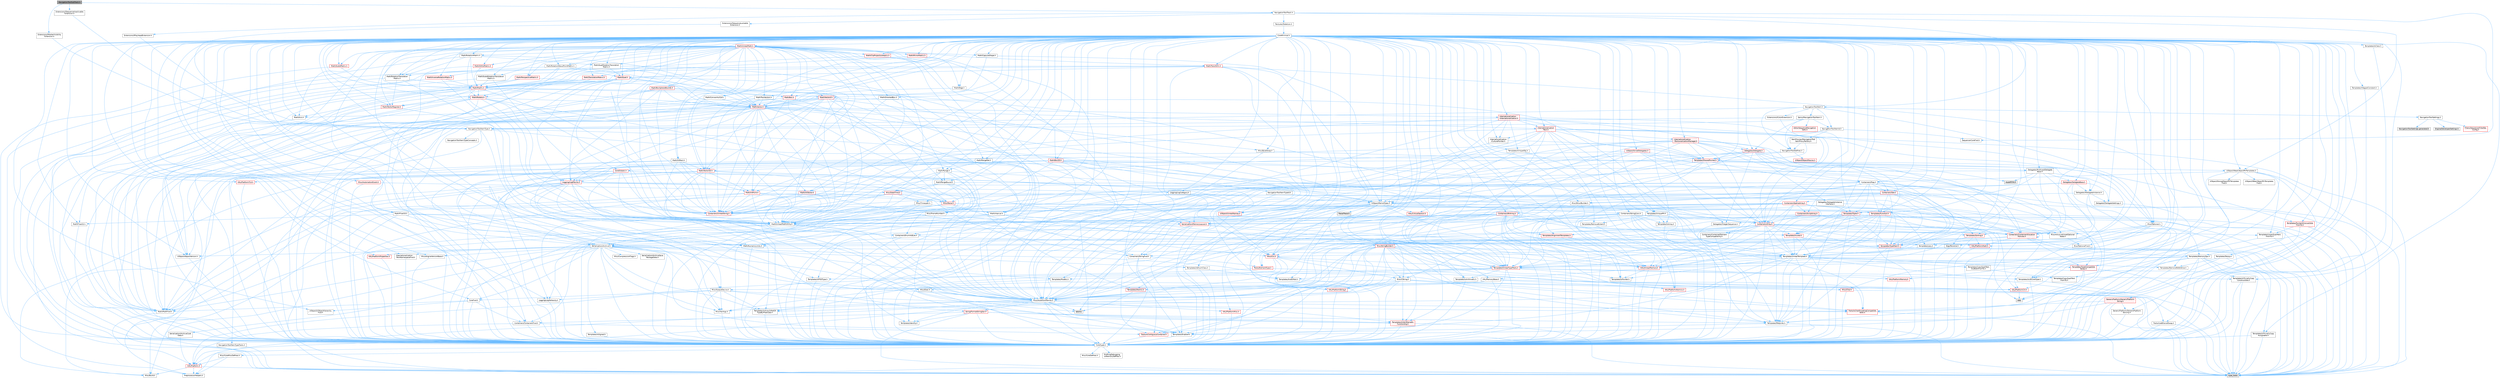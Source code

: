 digraph "NavigationToolSubTrack.h"
{
 // INTERACTIVE_SVG=YES
 // LATEX_PDF_SIZE
  bgcolor="transparent";
  edge [fontname=Helvetica,fontsize=10,labelfontname=Helvetica,labelfontsize=10];
  node [fontname=Helvetica,fontsize=10,shape=box,height=0.2,width=0.4];
  Node1 [id="Node000001",label="NavigationToolSubTrack.h",height=0.2,width=0.4,color="gray40", fillcolor="grey60", style="filled", fontcolor="black",tooltip=" "];
  Node1 -> Node2 [id="edge1_Node000001_Node000002",color="steelblue1",style="solid",tooltip=" "];
  Node2 [id="Node000002",label="Extensions/IMarkerVisibility\lExtension.h",height=0.2,width=0.4,color="grey40", fillcolor="white", style="filled",URL="$d3/dbc/IMarkerVisibilityExtension_8h.html",tooltip=" "];
  Node2 -> Node3 [id="edge2_Node000002_Node000003",color="steelblue1",style="solid",tooltip=" "];
  Node3 [id="Node000003",label="NavigationToolItemType.h",height=0.2,width=0.4,color="grey40", fillcolor="white", style="filled",URL="$d4/d69/NavigationToolItemType_8h.html",tooltip=" "];
  Node3 -> Node4 [id="edge3_Node000003_Node000004",color="steelblue1",style="solid",tooltip=" "];
  Node4 [id="Node000004",label="NavigationToolItemTypeConcepts.h",height=0.2,width=0.4,color="grey40", fillcolor="white", style="filled",URL="$d3/d88/NavigationToolItemTypeConcepts_8h.html",tooltip=" "];
  Node3 -> Node5 [id="edge4_Node000003_Node000005",color="steelblue1",style="solid",tooltip=" "];
  Node5 [id="Node000005",label="NavigationToolItemTypeId.h",height=0.2,width=0.4,color="grey40", fillcolor="white", style="filled",URL="$df/d1f/NavigationToolItemTypeId_8h.html",tooltip=" "];
  Node5 -> Node6 [id="edge5_Node000005_Node000006",color="steelblue1",style="solid",tooltip=" "];
  Node6 [id="Node000006",label="Containers/StringFwd.h",height=0.2,width=0.4,color="grey40", fillcolor="white", style="filled",URL="$df/d37/StringFwd_8h.html",tooltip=" "];
  Node6 -> Node7 [id="edge6_Node000006_Node000007",color="steelblue1",style="solid",tooltip=" "];
  Node7 [id="Node000007",label="CoreTypes.h",height=0.2,width=0.4,color="grey40", fillcolor="white", style="filled",URL="$dc/dec/CoreTypes_8h.html",tooltip=" "];
  Node7 -> Node8 [id="edge7_Node000007_Node000008",color="steelblue1",style="solid",tooltip=" "];
  Node8 [id="Node000008",label="HAL/Platform.h",height=0.2,width=0.4,color="red", fillcolor="#FFF0F0", style="filled",URL="$d9/dd0/Platform_8h.html",tooltip=" "];
  Node8 -> Node9 [id="edge8_Node000008_Node000009",color="steelblue1",style="solid",tooltip=" "];
  Node9 [id="Node000009",label="Misc/Build.h",height=0.2,width=0.4,color="grey40", fillcolor="white", style="filled",URL="$d3/dbb/Build_8h.html",tooltip=" "];
  Node8 -> Node11 [id="edge9_Node000008_Node000011",color="steelblue1",style="solid",tooltip=" "];
  Node11 [id="Node000011",label="type_traits",height=0.2,width=0.4,color="grey60", fillcolor="#E0E0E0", style="filled",tooltip=" "];
  Node8 -> Node12 [id="edge10_Node000008_Node000012",color="steelblue1",style="solid",tooltip=" "];
  Node12 [id="Node000012",label="PreprocessorHelpers.h",height=0.2,width=0.4,color="grey40", fillcolor="white", style="filled",URL="$db/ddb/PreprocessorHelpers_8h.html",tooltip=" "];
  Node7 -> Node18 [id="edge11_Node000007_Node000018",color="steelblue1",style="solid",tooltip=" "];
  Node18 [id="Node000018",label="ProfilingDebugging\l/UMemoryDefines.h",height=0.2,width=0.4,color="grey40", fillcolor="white", style="filled",URL="$d2/da2/UMemoryDefines_8h.html",tooltip=" "];
  Node7 -> Node19 [id="edge12_Node000007_Node000019",color="steelblue1",style="solid",tooltip=" "];
  Node19 [id="Node000019",label="Misc/CoreMiscDefines.h",height=0.2,width=0.4,color="grey40", fillcolor="white", style="filled",URL="$da/d38/CoreMiscDefines_8h.html",tooltip=" "];
  Node19 -> Node8 [id="edge13_Node000019_Node000008",color="steelblue1",style="solid",tooltip=" "];
  Node19 -> Node12 [id="edge14_Node000019_Node000012",color="steelblue1",style="solid",tooltip=" "];
  Node7 -> Node20 [id="edge15_Node000007_Node000020",color="steelblue1",style="solid",tooltip=" "];
  Node20 [id="Node000020",label="Misc/CoreDefines.h",height=0.2,width=0.4,color="grey40", fillcolor="white", style="filled",URL="$d3/dd2/CoreDefines_8h.html",tooltip=" "];
  Node6 -> Node21 [id="edge16_Node000006_Node000021",color="steelblue1",style="solid",tooltip=" "];
  Node21 [id="Node000021",label="Traits/ElementType.h",height=0.2,width=0.4,color="red", fillcolor="#FFF0F0", style="filled",URL="$d5/d4f/ElementType_8h.html",tooltip=" "];
  Node21 -> Node8 [id="edge17_Node000021_Node000008",color="steelblue1",style="solid",tooltip=" "];
  Node21 -> Node11 [id="edge18_Node000021_Node000011",color="steelblue1",style="solid",tooltip=" "];
  Node6 -> Node23 [id="edge19_Node000006_Node000023",color="steelblue1",style="solid",tooltip=" "];
  Node23 [id="Node000023",label="Traits/IsContiguousContainer.h",height=0.2,width=0.4,color="red", fillcolor="#FFF0F0", style="filled",URL="$d5/d3c/IsContiguousContainer_8h.html",tooltip=" "];
  Node23 -> Node7 [id="edge20_Node000023_Node000007",color="steelblue1",style="solid",tooltip=" "];
  Node5 -> Node25 [id="edge21_Node000005_Node000025",color="steelblue1",style="solid",tooltip=" "];
  Node25 [id="Node000025",label="UObject/NameTypes.h",height=0.2,width=0.4,color="grey40", fillcolor="white", style="filled",URL="$d6/d35/NameTypes_8h.html",tooltip=" "];
  Node25 -> Node7 [id="edge22_Node000025_Node000007",color="steelblue1",style="solid",tooltip=" "];
  Node25 -> Node26 [id="edge23_Node000025_Node000026",color="steelblue1",style="solid",tooltip=" "];
  Node26 [id="Node000026",label="Misc/AssertionMacros.h",height=0.2,width=0.4,color="grey40", fillcolor="white", style="filled",URL="$d0/dfa/AssertionMacros_8h.html",tooltip=" "];
  Node26 -> Node7 [id="edge24_Node000026_Node000007",color="steelblue1",style="solid",tooltip=" "];
  Node26 -> Node8 [id="edge25_Node000026_Node000008",color="steelblue1",style="solid",tooltip=" "];
  Node26 -> Node27 [id="edge26_Node000026_Node000027",color="steelblue1",style="solid",tooltip=" "];
  Node27 [id="Node000027",label="HAL/PlatformMisc.h",height=0.2,width=0.4,color="red", fillcolor="#FFF0F0", style="filled",URL="$d0/df5/PlatformMisc_8h.html",tooltip=" "];
  Node27 -> Node7 [id="edge27_Node000027_Node000007",color="steelblue1",style="solid",tooltip=" "];
  Node26 -> Node12 [id="edge28_Node000026_Node000012",color="steelblue1",style="solid",tooltip=" "];
  Node26 -> Node58 [id="edge29_Node000026_Node000058",color="steelblue1",style="solid",tooltip=" "];
  Node58 [id="Node000058",label="Templates/EnableIf.h",height=0.2,width=0.4,color="grey40", fillcolor="white", style="filled",URL="$d7/d60/EnableIf_8h.html",tooltip=" "];
  Node58 -> Node7 [id="edge30_Node000058_Node000007",color="steelblue1",style="solid",tooltip=" "];
  Node26 -> Node59 [id="edge31_Node000026_Node000059",color="steelblue1",style="solid",tooltip=" "];
  Node59 [id="Node000059",label="Templates/IsArrayOrRefOf\lTypeByPredicate.h",height=0.2,width=0.4,color="grey40", fillcolor="white", style="filled",URL="$d6/da1/IsArrayOrRefOfTypeByPredicate_8h.html",tooltip=" "];
  Node59 -> Node7 [id="edge32_Node000059_Node000007",color="steelblue1",style="solid",tooltip=" "];
  Node26 -> Node60 [id="edge33_Node000026_Node000060",color="steelblue1",style="solid",tooltip=" "];
  Node60 [id="Node000060",label="Templates/IsValidVariadic\lFunctionArg.h",height=0.2,width=0.4,color="red", fillcolor="#FFF0F0", style="filled",URL="$d0/dc8/IsValidVariadicFunctionArg_8h.html",tooltip=" "];
  Node60 -> Node7 [id="edge34_Node000060_Node000007",color="steelblue1",style="solid",tooltip=" "];
  Node60 -> Node11 [id="edge35_Node000060_Node000011",color="steelblue1",style="solid",tooltip=" "];
  Node26 -> Node62 [id="edge36_Node000026_Node000062",color="steelblue1",style="solid",tooltip=" "];
  Node62 [id="Node000062",label="Traits/IsCharEncodingCompatible\lWith.h",height=0.2,width=0.4,color="red", fillcolor="#FFF0F0", style="filled",URL="$df/dd1/IsCharEncodingCompatibleWith_8h.html",tooltip=" "];
  Node62 -> Node11 [id="edge37_Node000062_Node000011",color="steelblue1",style="solid",tooltip=" "];
  Node26 -> Node64 [id="edge38_Node000026_Node000064",color="steelblue1",style="solid",tooltip=" "];
  Node64 [id="Node000064",label="Misc/VarArgs.h",height=0.2,width=0.4,color="grey40", fillcolor="white", style="filled",URL="$d5/d6f/VarArgs_8h.html",tooltip=" "];
  Node64 -> Node7 [id="edge39_Node000064_Node000007",color="steelblue1",style="solid",tooltip=" "];
  Node26 -> Node65 [id="edge40_Node000026_Node000065",color="steelblue1",style="solid",tooltip=" "];
  Node65 [id="Node000065",label="String/FormatStringSan.h",height=0.2,width=0.4,color="red", fillcolor="#FFF0F0", style="filled",URL="$d3/d8b/FormatStringSan_8h.html",tooltip=" "];
  Node65 -> Node11 [id="edge41_Node000065_Node000011",color="steelblue1",style="solid",tooltip=" "];
  Node65 -> Node7 [id="edge42_Node000065_Node000007",color="steelblue1",style="solid",tooltip=" "];
  Node65 -> Node66 [id="edge43_Node000065_Node000066",color="steelblue1",style="solid",tooltip=" "];
  Node66 [id="Node000066",label="Templates/Requires.h",height=0.2,width=0.4,color="grey40", fillcolor="white", style="filled",URL="$dc/d96/Requires_8h.html",tooltip=" "];
  Node66 -> Node58 [id="edge44_Node000066_Node000058",color="steelblue1",style="solid",tooltip=" "];
  Node66 -> Node11 [id="edge45_Node000066_Node000011",color="steelblue1",style="solid",tooltip=" "];
  Node65 -> Node67 [id="edge46_Node000065_Node000067",color="steelblue1",style="solid",tooltip=" "];
  Node67 [id="Node000067",label="Templates/Identity.h",height=0.2,width=0.4,color="grey40", fillcolor="white", style="filled",URL="$d0/dd5/Identity_8h.html",tooltip=" "];
  Node65 -> Node60 [id="edge47_Node000065_Node000060",color="steelblue1",style="solid",tooltip=" "];
  Node65 -> Node30 [id="edge48_Node000065_Node000030",color="steelblue1",style="solid",tooltip=" "];
  Node30 [id="Node000030",label="Containers/ContainersFwd.h",height=0.2,width=0.4,color="grey40", fillcolor="white", style="filled",URL="$d4/d0a/ContainersFwd_8h.html",tooltip=" "];
  Node30 -> Node8 [id="edge49_Node000030_Node000008",color="steelblue1",style="solid",tooltip=" "];
  Node30 -> Node7 [id="edge50_Node000030_Node000007",color="steelblue1",style="solid",tooltip=" "];
  Node30 -> Node23 [id="edge51_Node000030_Node000023",color="steelblue1",style="solid",tooltip=" "];
  Node26 -> Node71 [id="edge52_Node000026_Node000071",color="steelblue1",style="solid",tooltip=" "];
  Node71 [id="Node000071",label="atomic",height=0.2,width=0.4,color="grey60", fillcolor="#E0E0E0", style="filled",tooltip=" "];
  Node25 -> Node72 [id="edge53_Node000025_Node000072",color="steelblue1",style="solid",tooltip=" "];
  Node72 [id="Node000072",label="HAL/UnrealMemory.h",height=0.2,width=0.4,color="red", fillcolor="#FFF0F0", style="filled",URL="$d9/d96/UnrealMemory_8h.html",tooltip=" "];
  Node72 -> Node7 [id="edge54_Node000072_Node000007",color="steelblue1",style="solid",tooltip=" "];
  Node72 -> Node76 [id="edge55_Node000072_Node000076",color="steelblue1",style="solid",tooltip=" "];
  Node76 [id="Node000076",label="HAL/MemoryBase.h",height=0.2,width=0.4,color="grey40", fillcolor="white", style="filled",URL="$d6/d9f/MemoryBase_8h.html",tooltip=" "];
  Node76 -> Node7 [id="edge56_Node000076_Node000007",color="steelblue1",style="solid",tooltip=" "];
  Node76 -> Node51 [id="edge57_Node000076_Node000051",color="steelblue1",style="solid",tooltip=" "];
  Node51 [id="Node000051",label="HAL/PlatformAtomics.h",height=0.2,width=0.4,color="red", fillcolor="#FFF0F0", style="filled",URL="$d3/d36/PlatformAtomics_8h.html",tooltip=" "];
  Node51 -> Node7 [id="edge58_Node000051_Node000007",color="steelblue1",style="solid",tooltip=" "];
  Node76 -> Node34 [id="edge59_Node000076_Node000034",color="steelblue1",style="solid",tooltip=" "];
  Node34 [id="Node000034",label="HAL/PlatformCrt.h",height=0.2,width=0.4,color="red", fillcolor="#FFF0F0", style="filled",URL="$d8/d75/PlatformCrt_8h.html",tooltip=" "];
  Node34 -> Node35 [id="edge60_Node000034_Node000035",color="steelblue1",style="solid",tooltip=" "];
  Node35 [id="Node000035",label="new",height=0.2,width=0.4,color="grey60", fillcolor="#E0E0E0", style="filled",tooltip=" "];
  Node76 -> Node77 [id="edge61_Node000076_Node000077",color="steelblue1",style="solid",tooltip=" "];
  Node77 [id="Node000077",label="Misc/Exec.h",height=0.2,width=0.4,color="grey40", fillcolor="white", style="filled",URL="$de/ddb/Exec_8h.html",tooltip=" "];
  Node77 -> Node7 [id="edge62_Node000077_Node000007",color="steelblue1",style="solid",tooltip=" "];
  Node77 -> Node26 [id="edge63_Node000077_Node000026",color="steelblue1",style="solid",tooltip=" "];
  Node76 -> Node78 [id="edge64_Node000076_Node000078",color="steelblue1",style="solid",tooltip=" "];
  Node78 [id="Node000078",label="Misc/OutputDevice.h",height=0.2,width=0.4,color="grey40", fillcolor="white", style="filled",URL="$d7/d32/OutputDevice_8h.html",tooltip=" "];
  Node78 -> Node29 [id="edge65_Node000078_Node000029",color="steelblue1",style="solid",tooltip=" "];
  Node29 [id="Node000029",label="CoreFwd.h",height=0.2,width=0.4,color="grey40", fillcolor="white", style="filled",URL="$d1/d1e/CoreFwd_8h.html",tooltip=" "];
  Node29 -> Node7 [id="edge66_Node000029_Node000007",color="steelblue1",style="solid",tooltip=" "];
  Node29 -> Node30 [id="edge67_Node000029_Node000030",color="steelblue1",style="solid",tooltip=" "];
  Node29 -> Node31 [id="edge68_Node000029_Node000031",color="steelblue1",style="solid",tooltip=" "];
  Node31 [id="Node000031",label="Math/MathFwd.h",height=0.2,width=0.4,color="grey40", fillcolor="white", style="filled",URL="$d2/d10/MathFwd_8h.html",tooltip=" "];
  Node31 -> Node8 [id="edge69_Node000031_Node000008",color="steelblue1",style="solid",tooltip=" "];
  Node29 -> Node32 [id="edge70_Node000029_Node000032",color="steelblue1",style="solid",tooltip=" "];
  Node32 [id="Node000032",label="UObject/UObjectHierarchy\lFwd.h",height=0.2,width=0.4,color="grey40", fillcolor="white", style="filled",URL="$d3/d13/UObjectHierarchyFwd_8h.html",tooltip=" "];
  Node78 -> Node7 [id="edge71_Node000078_Node000007",color="steelblue1",style="solid",tooltip=" "];
  Node78 -> Node79 [id="edge72_Node000078_Node000079",color="steelblue1",style="solid",tooltip=" "];
  Node79 [id="Node000079",label="Logging/LogVerbosity.h",height=0.2,width=0.4,color="grey40", fillcolor="white", style="filled",URL="$d2/d8f/LogVerbosity_8h.html",tooltip=" "];
  Node79 -> Node7 [id="edge73_Node000079_Node000007",color="steelblue1",style="solid",tooltip=" "];
  Node78 -> Node64 [id="edge74_Node000078_Node000064",color="steelblue1",style="solid",tooltip=" "];
  Node78 -> Node59 [id="edge75_Node000078_Node000059",color="steelblue1",style="solid",tooltip=" "];
  Node78 -> Node60 [id="edge76_Node000078_Node000060",color="steelblue1",style="solid",tooltip=" "];
  Node78 -> Node62 [id="edge77_Node000078_Node000062",color="steelblue1",style="solid",tooltip=" "];
  Node76 -> Node80 [id="edge78_Node000076_Node000080",color="steelblue1",style="solid",tooltip=" "];
  Node80 [id="Node000080",label="Templates/Atomic.h",height=0.2,width=0.4,color="red", fillcolor="#FFF0F0", style="filled",URL="$d3/d91/Atomic_8h.html",tooltip=" "];
  Node80 -> Node71 [id="edge79_Node000080_Node000071",color="steelblue1",style="solid",tooltip=" "];
  Node72 -> Node89 [id="edge80_Node000072_Node000089",color="steelblue1",style="solid",tooltip=" "];
  Node89 [id="Node000089",label="HAL/PlatformMemory.h",height=0.2,width=0.4,color="red", fillcolor="#FFF0F0", style="filled",URL="$de/d68/PlatformMemory_8h.html",tooltip=" "];
  Node89 -> Node7 [id="edge81_Node000089_Node000007",color="steelblue1",style="solid",tooltip=" "];
  Node72 -> Node92 [id="edge82_Node000072_Node000092",color="steelblue1",style="solid",tooltip=" "];
  Node92 [id="Node000092",label="Templates/IsPointer.h",height=0.2,width=0.4,color="grey40", fillcolor="white", style="filled",URL="$d7/d05/IsPointer_8h.html",tooltip=" "];
  Node92 -> Node7 [id="edge83_Node000092_Node000007",color="steelblue1",style="solid",tooltip=" "];
  Node25 -> Node93 [id="edge84_Node000025_Node000093",color="steelblue1",style="solid",tooltip=" "];
  Node93 [id="Node000093",label="Templates/UnrealTypeTraits.h",height=0.2,width=0.4,color="red", fillcolor="#FFF0F0", style="filled",URL="$d2/d2d/UnrealTypeTraits_8h.html",tooltip=" "];
  Node93 -> Node7 [id="edge85_Node000093_Node000007",color="steelblue1",style="solid",tooltip=" "];
  Node93 -> Node92 [id="edge86_Node000093_Node000092",color="steelblue1",style="solid",tooltip=" "];
  Node93 -> Node26 [id="edge87_Node000093_Node000026",color="steelblue1",style="solid",tooltip=" "];
  Node93 -> Node85 [id="edge88_Node000093_Node000085",color="steelblue1",style="solid",tooltip=" "];
  Node85 [id="Node000085",label="Templates/AndOrNot.h",height=0.2,width=0.4,color="grey40", fillcolor="white", style="filled",URL="$db/d0a/AndOrNot_8h.html",tooltip=" "];
  Node85 -> Node7 [id="edge89_Node000085_Node000007",color="steelblue1",style="solid",tooltip=" "];
  Node93 -> Node58 [id="edge90_Node000093_Node000058",color="steelblue1",style="solid",tooltip=" "];
  Node93 -> Node94 [id="edge91_Node000093_Node000094",color="steelblue1",style="solid",tooltip=" "];
  Node94 [id="Node000094",label="Templates/IsArithmetic.h",height=0.2,width=0.4,color="grey40", fillcolor="white", style="filled",URL="$d2/d5d/IsArithmetic_8h.html",tooltip=" "];
  Node94 -> Node7 [id="edge92_Node000094_Node000007",color="steelblue1",style="solid",tooltip=" "];
  Node93 -> Node95 [id="edge93_Node000093_Node000095",color="steelblue1",style="solid",tooltip=" "];
  Node95 [id="Node000095",label="Templates/Models.h",height=0.2,width=0.4,color="grey40", fillcolor="white", style="filled",URL="$d3/d0c/Models_8h.html",tooltip=" "];
  Node95 -> Node67 [id="edge94_Node000095_Node000067",color="steelblue1",style="solid",tooltip=" "];
  Node93 -> Node96 [id="edge95_Node000093_Node000096",color="steelblue1",style="solid",tooltip=" "];
  Node96 [id="Node000096",label="Templates/IsPODType.h",height=0.2,width=0.4,color="grey40", fillcolor="white", style="filled",URL="$d7/db1/IsPODType_8h.html",tooltip=" "];
  Node96 -> Node7 [id="edge96_Node000096_Node000007",color="steelblue1",style="solid",tooltip=" "];
  Node93 -> Node97 [id="edge97_Node000093_Node000097",color="steelblue1",style="solid",tooltip=" "];
  Node97 [id="Node000097",label="Templates/IsUECoreType.h",height=0.2,width=0.4,color="grey40", fillcolor="white", style="filled",URL="$d1/db8/IsUECoreType_8h.html",tooltip=" "];
  Node97 -> Node7 [id="edge98_Node000097_Node000007",color="steelblue1",style="solid",tooltip=" "];
  Node97 -> Node11 [id="edge99_Node000097_Node000011",color="steelblue1",style="solid",tooltip=" "];
  Node93 -> Node86 [id="edge100_Node000093_Node000086",color="steelblue1",style="solid",tooltip=" "];
  Node86 [id="Node000086",label="Templates/IsTriviallyCopy\lConstructible.h",height=0.2,width=0.4,color="grey40", fillcolor="white", style="filled",URL="$d3/d78/IsTriviallyCopyConstructible_8h.html",tooltip=" "];
  Node86 -> Node7 [id="edge101_Node000086_Node000007",color="steelblue1",style="solid",tooltip=" "];
  Node86 -> Node11 [id="edge102_Node000086_Node000011",color="steelblue1",style="solid",tooltip=" "];
  Node25 -> Node98 [id="edge103_Node000025_Node000098",color="steelblue1",style="solid",tooltip=" "];
  Node98 [id="Node000098",label="Templates/UnrealTemplate.h",height=0.2,width=0.4,color="grey40", fillcolor="white", style="filled",URL="$d4/d24/UnrealTemplate_8h.html",tooltip=" "];
  Node98 -> Node7 [id="edge104_Node000098_Node000007",color="steelblue1",style="solid",tooltip=" "];
  Node98 -> Node92 [id="edge105_Node000098_Node000092",color="steelblue1",style="solid",tooltip=" "];
  Node98 -> Node72 [id="edge106_Node000098_Node000072",color="steelblue1",style="solid",tooltip=" "];
  Node98 -> Node99 [id="edge107_Node000098_Node000099",color="steelblue1",style="solid",tooltip=" "];
  Node99 [id="Node000099",label="Templates/CopyQualifiers\lAndRefsFromTo.h",height=0.2,width=0.4,color="grey40", fillcolor="white", style="filled",URL="$d3/db3/CopyQualifiersAndRefsFromTo_8h.html",tooltip=" "];
  Node99 -> Node100 [id="edge108_Node000099_Node000100",color="steelblue1",style="solid",tooltip=" "];
  Node100 [id="Node000100",label="Templates/CopyQualifiers\lFromTo.h",height=0.2,width=0.4,color="grey40", fillcolor="white", style="filled",URL="$d5/db4/CopyQualifiersFromTo_8h.html",tooltip=" "];
  Node98 -> Node93 [id="edge109_Node000098_Node000093",color="steelblue1",style="solid",tooltip=" "];
  Node98 -> Node101 [id="edge110_Node000098_Node000101",color="steelblue1",style="solid",tooltip=" "];
  Node101 [id="Node000101",label="Templates/RemoveReference.h",height=0.2,width=0.4,color="grey40", fillcolor="white", style="filled",URL="$da/dbe/RemoveReference_8h.html",tooltip=" "];
  Node101 -> Node7 [id="edge111_Node000101_Node000007",color="steelblue1",style="solid",tooltip=" "];
  Node98 -> Node66 [id="edge112_Node000098_Node000066",color="steelblue1",style="solid",tooltip=" "];
  Node98 -> Node102 [id="edge113_Node000098_Node000102",color="steelblue1",style="solid",tooltip=" "];
  Node102 [id="Node000102",label="Templates/TypeCompatible\lBytes.h",height=0.2,width=0.4,color="red", fillcolor="#FFF0F0", style="filled",URL="$df/d0a/TypeCompatibleBytes_8h.html",tooltip=" "];
  Node102 -> Node7 [id="edge114_Node000102_Node000007",color="steelblue1",style="solid",tooltip=" "];
  Node102 -> Node35 [id="edge115_Node000102_Node000035",color="steelblue1",style="solid",tooltip=" "];
  Node102 -> Node11 [id="edge116_Node000102_Node000011",color="steelblue1",style="solid",tooltip=" "];
  Node98 -> Node67 [id="edge117_Node000098_Node000067",color="steelblue1",style="solid",tooltip=" "];
  Node98 -> Node23 [id="edge118_Node000098_Node000023",color="steelblue1",style="solid",tooltip=" "];
  Node98 -> Node103 [id="edge119_Node000098_Node000103",color="steelblue1",style="solid",tooltip=" "];
  Node103 [id="Node000103",label="Traits/UseBitwiseSwap.h",height=0.2,width=0.4,color="grey40", fillcolor="white", style="filled",URL="$db/df3/UseBitwiseSwap_8h.html",tooltip=" "];
  Node103 -> Node7 [id="edge120_Node000103_Node000007",color="steelblue1",style="solid",tooltip=" "];
  Node103 -> Node11 [id="edge121_Node000103_Node000011",color="steelblue1",style="solid",tooltip=" "];
  Node98 -> Node11 [id="edge122_Node000098_Node000011",color="steelblue1",style="solid",tooltip=" "];
  Node25 -> Node104 [id="edge123_Node000025_Node000104",color="steelblue1",style="solid",tooltip=" "];
  Node104 [id="Node000104",label="Containers/UnrealString.h",height=0.2,width=0.4,color="red", fillcolor="#FFF0F0", style="filled",URL="$d5/dba/UnrealString_8h.html",tooltip=" "];
  Node25 -> Node108 [id="edge124_Node000025_Node000108",color="steelblue1",style="solid",tooltip=" "];
  Node108 [id="Node000108",label="HAL/CriticalSection.h",height=0.2,width=0.4,color="red", fillcolor="#FFF0F0", style="filled",URL="$d6/d90/CriticalSection_8h.html",tooltip=" "];
  Node25 -> Node111 [id="edge125_Node000025_Node000111",color="steelblue1",style="solid",tooltip=" "];
  Node111 [id="Node000111",label="Containers/StringConv.h",height=0.2,width=0.4,color="grey40", fillcolor="white", style="filled",URL="$d3/ddf/StringConv_8h.html",tooltip=" "];
  Node111 -> Node7 [id="edge126_Node000111_Node000007",color="steelblue1",style="solid",tooltip=" "];
  Node111 -> Node26 [id="edge127_Node000111_Node000026",color="steelblue1",style="solid",tooltip=" "];
  Node111 -> Node112 [id="edge128_Node000111_Node000112",color="steelblue1",style="solid",tooltip=" "];
  Node112 [id="Node000112",label="Containers/ContainerAllocation\lPolicies.h",height=0.2,width=0.4,color="red", fillcolor="#FFF0F0", style="filled",URL="$d7/dff/ContainerAllocationPolicies_8h.html",tooltip=" "];
  Node112 -> Node7 [id="edge129_Node000112_Node000007",color="steelblue1",style="solid",tooltip=" "];
  Node112 -> Node112 [id="edge130_Node000112_Node000112",color="steelblue1",style="solid",tooltip=" "];
  Node112 -> Node114 [id="edge131_Node000112_Node000114",color="steelblue1",style="solid",tooltip=" "];
  Node114 [id="Node000114",label="HAL/PlatformMath.h",height=0.2,width=0.4,color="red", fillcolor="#FFF0F0", style="filled",URL="$dc/d53/PlatformMath_8h.html",tooltip=" "];
  Node114 -> Node7 [id="edge132_Node000114_Node000007",color="steelblue1",style="solid",tooltip=" "];
  Node112 -> Node72 [id="edge133_Node000112_Node000072",color="steelblue1",style="solid",tooltip=" "];
  Node112 -> Node44 [id="edge134_Node000112_Node000044",color="steelblue1",style="solid",tooltip=" "];
  Node44 [id="Node000044",label="Math/NumericLimits.h",height=0.2,width=0.4,color="grey40", fillcolor="white", style="filled",URL="$df/d1b/NumericLimits_8h.html",tooltip=" "];
  Node44 -> Node7 [id="edge135_Node000044_Node000007",color="steelblue1",style="solid",tooltip=" "];
  Node112 -> Node26 [id="edge136_Node000112_Node000026",color="steelblue1",style="solid",tooltip=" "];
  Node112 -> Node123 [id="edge137_Node000112_Node000123",color="steelblue1",style="solid",tooltip=" "];
  Node123 [id="Node000123",label="Templates/MemoryOps.h",height=0.2,width=0.4,color="grey40", fillcolor="white", style="filled",URL="$db/dea/MemoryOps_8h.html",tooltip=" "];
  Node123 -> Node7 [id="edge138_Node000123_Node000007",color="steelblue1",style="solid",tooltip=" "];
  Node123 -> Node72 [id="edge139_Node000123_Node000072",color="steelblue1",style="solid",tooltip=" "];
  Node123 -> Node87 [id="edge140_Node000123_Node000087",color="steelblue1",style="solid",tooltip=" "];
  Node87 [id="Node000087",label="Templates/IsTriviallyCopy\lAssignable.h",height=0.2,width=0.4,color="grey40", fillcolor="white", style="filled",URL="$d2/df2/IsTriviallyCopyAssignable_8h.html",tooltip=" "];
  Node87 -> Node7 [id="edge141_Node000087_Node000007",color="steelblue1",style="solid",tooltip=" "];
  Node87 -> Node11 [id="edge142_Node000087_Node000011",color="steelblue1",style="solid",tooltip=" "];
  Node123 -> Node86 [id="edge143_Node000123_Node000086",color="steelblue1",style="solid",tooltip=" "];
  Node123 -> Node66 [id="edge144_Node000123_Node000066",color="steelblue1",style="solid",tooltip=" "];
  Node123 -> Node93 [id="edge145_Node000123_Node000093",color="steelblue1",style="solid",tooltip=" "];
  Node123 -> Node103 [id="edge146_Node000123_Node000103",color="steelblue1",style="solid",tooltip=" "];
  Node123 -> Node35 [id="edge147_Node000123_Node000035",color="steelblue1",style="solid",tooltip=" "];
  Node123 -> Node11 [id="edge148_Node000123_Node000011",color="steelblue1",style="solid",tooltip=" "];
  Node112 -> Node102 [id="edge149_Node000112_Node000102",color="steelblue1",style="solid",tooltip=" "];
  Node112 -> Node11 [id="edge150_Node000112_Node000011",color="steelblue1",style="solid",tooltip=" "];
  Node111 -> Node124 [id="edge151_Node000111_Node000124",color="steelblue1",style="solid",tooltip=" "];
  Node124 [id="Node000124",label="Containers/Array.h",height=0.2,width=0.4,color="red", fillcolor="#FFF0F0", style="filled",URL="$df/dd0/Array_8h.html",tooltip=" "];
  Node124 -> Node7 [id="edge152_Node000124_Node000007",color="steelblue1",style="solid",tooltip=" "];
  Node124 -> Node26 [id="edge153_Node000124_Node000026",color="steelblue1",style="solid",tooltip=" "];
  Node124 -> Node125 [id="edge154_Node000124_Node000125",color="steelblue1",style="solid",tooltip=" "];
  Node125 [id="Node000125",label="Misc/IntrusiveUnsetOptional\lState.h",height=0.2,width=0.4,color="grey40", fillcolor="white", style="filled",URL="$d2/d0a/IntrusiveUnsetOptionalState_8h.html",tooltip=" "];
  Node125 -> Node126 [id="edge155_Node000125_Node000126",color="steelblue1",style="solid",tooltip=" "];
  Node126 [id="Node000126",label="Misc/OptionalFwd.h",height=0.2,width=0.4,color="grey40", fillcolor="white", style="filled",URL="$dc/d50/OptionalFwd_8h.html",tooltip=" "];
  Node124 -> Node72 [id="edge156_Node000124_Node000072",color="steelblue1",style="solid",tooltip=" "];
  Node124 -> Node93 [id="edge157_Node000124_Node000093",color="steelblue1",style="solid",tooltip=" "];
  Node124 -> Node98 [id="edge158_Node000124_Node000098",color="steelblue1",style="solid",tooltip=" "];
  Node124 -> Node112 [id="edge159_Node000124_Node000112",color="steelblue1",style="solid",tooltip=" "];
  Node124 -> Node130 [id="edge160_Node000124_Node000130",color="steelblue1",style="solid",tooltip=" "];
  Node130 [id="Node000130",label="Containers/ContainerElement\lTypeCompatibility.h",height=0.2,width=0.4,color="grey40", fillcolor="white", style="filled",URL="$df/ddf/ContainerElementTypeCompatibility_8h.html",tooltip=" "];
  Node130 -> Node7 [id="edge161_Node000130_Node000007",color="steelblue1",style="solid",tooltip=" "];
  Node130 -> Node93 [id="edge162_Node000130_Node000093",color="steelblue1",style="solid",tooltip=" "];
  Node124 -> Node131 [id="edge163_Node000124_Node000131",color="steelblue1",style="solid",tooltip=" "];
  Node131 [id="Node000131",label="Serialization/Archive.h",height=0.2,width=0.4,color="grey40", fillcolor="white", style="filled",URL="$d7/d3b/Archive_8h.html",tooltip=" "];
  Node131 -> Node29 [id="edge164_Node000131_Node000029",color="steelblue1",style="solid",tooltip=" "];
  Node131 -> Node7 [id="edge165_Node000131_Node000007",color="steelblue1",style="solid",tooltip=" "];
  Node131 -> Node132 [id="edge166_Node000131_Node000132",color="steelblue1",style="solid",tooltip=" "];
  Node132 [id="Node000132",label="HAL/PlatformProperties.h",height=0.2,width=0.4,color="red", fillcolor="#FFF0F0", style="filled",URL="$d9/db0/PlatformProperties_8h.html",tooltip=" "];
  Node132 -> Node7 [id="edge167_Node000132_Node000007",color="steelblue1",style="solid",tooltip=" "];
  Node131 -> Node135 [id="edge168_Node000131_Node000135",color="steelblue1",style="solid",tooltip=" "];
  Node135 [id="Node000135",label="Internationalization\l/TextNamespaceFwd.h",height=0.2,width=0.4,color="grey40", fillcolor="white", style="filled",URL="$d8/d97/TextNamespaceFwd_8h.html",tooltip=" "];
  Node135 -> Node7 [id="edge169_Node000135_Node000007",color="steelblue1",style="solid",tooltip=" "];
  Node131 -> Node31 [id="edge170_Node000131_Node000031",color="steelblue1",style="solid",tooltip=" "];
  Node131 -> Node26 [id="edge171_Node000131_Node000026",color="steelblue1",style="solid",tooltip=" "];
  Node131 -> Node9 [id="edge172_Node000131_Node000009",color="steelblue1",style="solid",tooltip=" "];
  Node131 -> Node45 [id="edge173_Node000131_Node000045",color="steelblue1",style="solid",tooltip=" "];
  Node45 [id="Node000045",label="Misc/CompressionFlags.h",height=0.2,width=0.4,color="grey40", fillcolor="white", style="filled",URL="$d9/d76/CompressionFlags_8h.html",tooltip=" "];
  Node131 -> Node136 [id="edge174_Node000131_Node000136",color="steelblue1",style="solid",tooltip=" "];
  Node136 [id="Node000136",label="Misc/EngineVersionBase.h",height=0.2,width=0.4,color="grey40", fillcolor="white", style="filled",URL="$d5/d2b/EngineVersionBase_8h.html",tooltip=" "];
  Node136 -> Node7 [id="edge175_Node000136_Node000007",color="steelblue1",style="solid",tooltip=" "];
  Node131 -> Node64 [id="edge176_Node000131_Node000064",color="steelblue1",style="solid",tooltip=" "];
  Node131 -> Node137 [id="edge177_Node000131_Node000137",color="steelblue1",style="solid",tooltip=" "];
  Node137 [id="Node000137",label="Serialization/ArchiveCook\lData.h",height=0.2,width=0.4,color="grey40", fillcolor="white", style="filled",URL="$dc/db6/ArchiveCookData_8h.html",tooltip=" "];
  Node137 -> Node8 [id="edge178_Node000137_Node000008",color="steelblue1",style="solid",tooltip=" "];
  Node131 -> Node138 [id="edge179_Node000131_Node000138",color="steelblue1",style="solid",tooltip=" "];
  Node138 [id="Node000138",label="Serialization/ArchiveSave\lPackageData.h",height=0.2,width=0.4,color="grey40", fillcolor="white", style="filled",URL="$d1/d37/ArchiveSavePackageData_8h.html",tooltip=" "];
  Node131 -> Node58 [id="edge180_Node000131_Node000058",color="steelblue1",style="solid",tooltip=" "];
  Node131 -> Node59 [id="edge181_Node000131_Node000059",color="steelblue1",style="solid",tooltip=" "];
  Node131 -> Node139 [id="edge182_Node000131_Node000139",color="steelblue1",style="solid",tooltip=" "];
  Node139 [id="Node000139",label="Templates/IsEnumClass.h",height=0.2,width=0.4,color="grey40", fillcolor="white", style="filled",URL="$d7/d15/IsEnumClass_8h.html",tooltip=" "];
  Node139 -> Node7 [id="edge183_Node000139_Node000007",color="steelblue1",style="solid",tooltip=" "];
  Node139 -> Node85 [id="edge184_Node000139_Node000085",color="steelblue1",style="solid",tooltip=" "];
  Node131 -> Node119 [id="edge185_Node000131_Node000119",color="steelblue1",style="solid",tooltip=" "];
  Node119 [id="Node000119",label="Templates/IsSigned.h",height=0.2,width=0.4,color="grey40", fillcolor="white", style="filled",URL="$d8/dd8/IsSigned_8h.html",tooltip=" "];
  Node119 -> Node7 [id="edge186_Node000119_Node000007",color="steelblue1",style="solid",tooltip=" "];
  Node131 -> Node60 [id="edge187_Node000131_Node000060",color="steelblue1",style="solid",tooltip=" "];
  Node131 -> Node98 [id="edge188_Node000131_Node000098",color="steelblue1",style="solid",tooltip=" "];
  Node131 -> Node62 [id="edge189_Node000131_Node000062",color="steelblue1",style="solid",tooltip=" "];
  Node131 -> Node140 [id="edge190_Node000131_Node000140",color="steelblue1",style="solid",tooltip=" "];
  Node140 [id="Node000140",label="UObject/ObjectVersion.h",height=0.2,width=0.4,color="grey40", fillcolor="white", style="filled",URL="$da/d63/ObjectVersion_8h.html",tooltip=" "];
  Node140 -> Node7 [id="edge191_Node000140_Node000007",color="steelblue1",style="solid",tooltip=" "];
  Node124 -> Node157 [id="edge192_Node000124_Node000157",color="steelblue1",style="solid",tooltip=" "];
  Node157 [id="Node000157",label="Templates/Invoke.h",height=0.2,width=0.4,color="red", fillcolor="#FFF0F0", style="filled",URL="$d7/deb/Invoke_8h.html",tooltip=" "];
  Node157 -> Node7 [id="edge193_Node000157_Node000007",color="steelblue1",style="solid",tooltip=" "];
  Node157 -> Node98 [id="edge194_Node000157_Node000098",color="steelblue1",style="solid",tooltip=" "];
  Node157 -> Node11 [id="edge195_Node000157_Node000011",color="steelblue1",style="solid",tooltip=" "];
  Node124 -> Node162 [id="edge196_Node000124_Node000162",color="steelblue1",style="solid",tooltip=" "];
  Node162 [id="Node000162",label="Templates/Less.h",height=0.2,width=0.4,color="grey40", fillcolor="white", style="filled",URL="$de/dc8/Less_8h.html",tooltip=" "];
  Node162 -> Node7 [id="edge197_Node000162_Node000007",color="steelblue1",style="solid",tooltip=" "];
  Node162 -> Node98 [id="edge198_Node000162_Node000098",color="steelblue1",style="solid",tooltip=" "];
  Node124 -> Node169 [id="edge199_Node000124_Node000169",color="steelblue1",style="solid",tooltip=" "];
  Node169 [id="Node000169",label="Templates/LosesQualifiers\lFromTo.h",height=0.2,width=0.4,color="grey40", fillcolor="white", style="filled",URL="$d2/db3/LosesQualifiersFromTo_8h.html",tooltip=" "];
  Node169 -> Node100 [id="edge200_Node000169_Node000100",color="steelblue1",style="solid",tooltip=" "];
  Node169 -> Node11 [id="edge201_Node000169_Node000011",color="steelblue1",style="solid",tooltip=" "];
  Node124 -> Node66 [id="edge202_Node000124_Node000066",color="steelblue1",style="solid",tooltip=" "];
  Node124 -> Node170 [id="edge203_Node000124_Node000170",color="steelblue1",style="solid",tooltip=" "];
  Node170 [id="Node000170",label="Templates/Sorting.h",height=0.2,width=0.4,color="red", fillcolor="#FFF0F0", style="filled",URL="$d3/d9e/Sorting_8h.html",tooltip=" "];
  Node170 -> Node7 [id="edge204_Node000170_Node000007",color="steelblue1",style="solid",tooltip=" "];
  Node170 -> Node114 [id="edge205_Node000170_Node000114",color="steelblue1",style="solid",tooltip=" "];
  Node170 -> Node162 [id="edge206_Node000170_Node000162",color="steelblue1",style="solid",tooltip=" "];
  Node124 -> Node174 [id="edge207_Node000124_Node000174",color="steelblue1",style="solid",tooltip=" "];
  Node174 [id="Node000174",label="Templates/AlignmentTemplates.h",height=0.2,width=0.4,color="red", fillcolor="#FFF0F0", style="filled",URL="$dd/d32/AlignmentTemplates_8h.html",tooltip=" "];
  Node174 -> Node7 [id="edge208_Node000174_Node000007",color="steelblue1",style="solid",tooltip=" "];
  Node174 -> Node92 [id="edge209_Node000174_Node000092",color="steelblue1",style="solid",tooltip=" "];
  Node124 -> Node21 [id="edge210_Node000124_Node000021",color="steelblue1",style="solid",tooltip=" "];
  Node124 -> Node11 [id="edge211_Node000124_Node000011",color="steelblue1",style="solid",tooltip=" "];
  Node111 -> Node148 [id="edge212_Node000111_Node000148",color="steelblue1",style="solid",tooltip=" "];
  Node148 [id="Node000148",label="Misc/CString.h",height=0.2,width=0.4,color="grey40", fillcolor="white", style="filled",URL="$d2/d49/CString_8h.html",tooltip=" "];
  Node148 -> Node7 [id="edge213_Node000148_Node000007",color="steelblue1",style="solid",tooltip=" "];
  Node148 -> Node34 [id="edge214_Node000148_Node000034",color="steelblue1",style="solid",tooltip=" "];
  Node148 -> Node74 [id="edge215_Node000148_Node000074",color="steelblue1",style="solid",tooltip=" "];
  Node74 [id="Node000074",label="HAL/PlatformString.h",height=0.2,width=0.4,color="red", fillcolor="#FFF0F0", style="filled",URL="$db/db5/PlatformString_8h.html",tooltip=" "];
  Node74 -> Node7 [id="edge216_Node000074_Node000007",color="steelblue1",style="solid",tooltip=" "];
  Node148 -> Node26 [id="edge217_Node000148_Node000026",color="steelblue1",style="solid",tooltip=" "];
  Node148 -> Node149 [id="edge218_Node000148_Node000149",color="steelblue1",style="solid",tooltip=" "];
  Node149 [id="Node000149",label="Misc/Char.h",height=0.2,width=0.4,color="red", fillcolor="#FFF0F0", style="filled",URL="$d0/d58/Char_8h.html",tooltip=" "];
  Node149 -> Node7 [id="edge219_Node000149_Node000007",color="steelblue1",style="solid",tooltip=" "];
  Node149 -> Node11 [id="edge220_Node000149_Node000011",color="steelblue1",style="solid",tooltip=" "];
  Node148 -> Node64 [id="edge221_Node000148_Node000064",color="steelblue1",style="solid",tooltip=" "];
  Node148 -> Node59 [id="edge222_Node000148_Node000059",color="steelblue1",style="solid",tooltip=" "];
  Node148 -> Node60 [id="edge223_Node000148_Node000060",color="steelblue1",style="solid",tooltip=" "];
  Node148 -> Node62 [id="edge224_Node000148_Node000062",color="steelblue1",style="solid",tooltip=" "];
  Node111 -> Node175 [id="edge225_Node000111_Node000175",color="steelblue1",style="solid",tooltip=" "];
  Node175 [id="Node000175",label="Templates/IsArray.h",height=0.2,width=0.4,color="grey40", fillcolor="white", style="filled",URL="$d8/d8d/IsArray_8h.html",tooltip=" "];
  Node175 -> Node7 [id="edge226_Node000175_Node000007",color="steelblue1",style="solid",tooltip=" "];
  Node111 -> Node98 [id="edge227_Node000111_Node000098",color="steelblue1",style="solid",tooltip=" "];
  Node111 -> Node93 [id="edge228_Node000111_Node000093",color="steelblue1",style="solid",tooltip=" "];
  Node111 -> Node21 [id="edge229_Node000111_Node000021",color="steelblue1",style="solid",tooltip=" "];
  Node111 -> Node62 [id="edge230_Node000111_Node000062",color="steelblue1",style="solid",tooltip=" "];
  Node111 -> Node23 [id="edge231_Node000111_Node000023",color="steelblue1",style="solid",tooltip=" "];
  Node111 -> Node11 [id="edge232_Node000111_Node000011",color="steelblue1",style="solid",tooltip=" "];
  Node25 -> Node6 [id="edge233_Node000025_Node000006",color="steelblue1",style="solid",tooltip=" "];
  Node25 -> Node176 [id="edge234_Node000025_Node000176",color="steelblue1",style="solid",tooltip=" "];
  Node176 [id="Node000176",label="UObject/UnrealNames.h",height=0.2,width=0.4,color="red", fillcolor="#FFF0F0", style="filled",URL="$d8/db1/UnrealNames_8h.html",tooltip=" "];
  Node176 -> Node7 [id="edge235_Node000176_Node000007",color="steelblue1",style="solid",tooltip=" "];
  Node25 -> Node80 [id="edge236_Node000025_Node000080",color="steelblue1",style="solid",tooltip=" "];
  Node25 -> Node142 [id="edge237_Node000025_Node000142",color="steelblue1",style="solid",tooltip=" "];
  Node142 [id="Node000142",label="Serialization/MemoryLayout.h",height=0.2,width=0.4,color="red", fillcolor="#FFF0F0", style="filled",URL="$d7/d66/MemoryLayout_8h.html",tooltip=" "];
  Node142 -> Node145 [id="edge238_Node000142_Node000145",color="steelblue1",style="solid",tooltip=" "];
  Node145 [id="Node000145",label="Containers/EnumAsByte.h",height=0.2,width=0.4,color="grey40", fillcolor="white", style="filled",URL="$d6/d9a/EnumAsByte_8h.html",tooltip=" "];
  Node145 -> Node7 [id="edge239_Node000145_Node000007",color="steelblue1",style="solid",tooltip=" "];
  Node145 -> Node96 [id="edge240_Node000145_Node000096",color="steelblue1",style="solid",tooltip=" "];
  Node145 -> Node146 [id="edge241_Node000145_Node000146",color="steelblue1",style="solid",tooltip=" "];
  Node146 [id="Node000146",label="Templates/TypeHash.h",height=0.2,width=0.4,color="red", fillcolor="#FFF0F0", style="filled",URL="$d1/d62/TypeHash_8h.html",tooltip=" "];
  Node146 -> Node7 [id="edge242_Node000146_Node000007",color="steelblue1",style="solid",tooltip=" "];
  Node146 -> Node66 [id="edge243_Node000146_Node000066",color="steelblue1",style="solid",tooltip=" "];
  Node146 -> Node147 [id="edge244_Node000146_Node000147",color="steelblue1",style="solid",tooltip=" "];
  Node147 [id="Node000147",label="Misc/Crc.h",height=0.2,width=0.4,color="red", fillcolor="#FFF0F0", style="filled",URL="$d4/dd2/Crc_8h.html",tooltip=" "];
  Node147 -> Node7 [id="edge245_Node000147_Node000007",color="steelblue1",style="solid",tooltip=" "];
  Node147 -> Node74 [id="edge246_Node000147_Node000074",color="steelblue1",style="solid",tooltip=" "];
  Node147 -> Node26 [id="edge247_Node000147_Node000026",color="steelblue1",style="solid",tooltip=" "];
  Node147 -> Node148 [id="edge248_Node000147_Node000148",color="steelblue1",style="solid",tooltip=" "];
  Node147 -> Node149 [id="edge249_Node000147_Node000149",color="steelblue1",style="solid",tooltip=" "];
  Node147 -> Node93 [id="edge250_Node000147_Node000093",color="steelblue1",style="solid",tooltip=" "];
  Node146 -> Node11 [id="edge251_Node000146_Node000011",color="steelblue1",style="solid",tooltip=" "];
  Node142 -> Node6 [id="edge252_Node000142_Node000006",color="steelblue1",style="solid",tooltip=" "];
  Node142 -> Node72 [id="edge253_Node000142_Node000072",color="steelblue1",style="solid",tooltip=" "];
  Node142 -> Node58 [id="edge254_Node000142_Node000058",color="steelblue1",style="solid",tooltip=" "];
  Node142 -> Node95 [id="edge255_Node000142_Node000095",color="steelblue1",style="solid",tooltip=" "];
  Node142 -> Node98 [id="edge256_Node000142_Node000098",color="steelblue1",style="solid",tooltip=" "];
  Node25 -> Node125 [id="edge257_Node000025_Node000125",color="steelblue1",style="solid",tooltip=" "];
  Node25 -> Node178 [id="edge258_Node000025_Node000178",color="steelblue1",style="solid",tooltip=" "];
  Node178 [id="Node000178",label="Misc/StringBuilder.h",height=0.2,width=0.4,color="red", fillcolor="#FFF0F0", style="filled",URL="$d4/d52/StringBuilder_8h.html",tooltip=" "];
  Node178 -> Node6 [id="edge259_Node000178_Node000006",color="steelblue1",style="solid",tooltip=" "];
  Node178 -> Node7 [id="edge260_Node000178_Node000007",color="steelblue1",style="solid",tooltip=" "];
  Node178 -> Node74 [id="edge261_Node000178_Node000074",color="steelblue1",style="solid",tooltip=" "];
  Node178 -> Node72 [id="edge262_Node000178_Node000072",color="steelblue1",style="solid",tooltip=" "];
  Node178 -> Node26 [id="edge263_Node000178_Node000026",color="steelblue1",style="solid",tooltip=" "];
  Node178 -> Node148 [id="edge264_Node000178_Node000148",color="steelblue1",style="solid",tooltip=" "];
  Node178 -> Node58 [id="edge265_Node000178_Node000058",color="steelblue1",style="solid",tooltip=" "];
  Node178 -> Node59 [id="edge266_Node000178_Node000059",color="steelblue1",style="solid",tooltip=" "];
  Node178 -> Node60 [id="edge267_Node000178_Node000060",color="steelblue1",style="solid",tooltip=" "];
  Node178 -> Node66 [id="edge268_Node000178_Node000066",color="steelblue1",style="solid",tooltip=" "];
  Node178 -> Node98 [id="edge269_Node000178_Node000098",color="steelblue1",style="solid",tooltip=" "];
  Node178 -> Node93 [id="edge270_Node000178_Node000093",color="steelblue1",style="solid",tooltip=" "];
  Node178 -> Node62 [id="edge271_Node000178_Node000062",color="steelblue1",style="solid",tooltip=" "];
  Node178 -> Node23 [id="edge272_Node000178_Node000023",color="steelblue1",style="solid",tooltip=" "];
  Node178 -> Node11 [id="edge273_Node000178_Node000011",color="steelblue1",style="solid",tooltip=" "];
  Node25 -> Node57 [id="edge274_Node000025_Node000057",color="steelblue1",style="solid",tooltip=" "];
  Node57 [id="Node000057",label="Trace/Trace.h",height=0.2,width=0.4,color="grey60", fillcolor="#E0E0E0", style="filled",tooltip=" "];
  Node3 -> Node184 [id="edge275_Node000003_Node000184",color="steelblue1",style="solid",tooltip=" "];
  Node184 [id="Node000184",label="NavigationToolItemTypeTraits.h",height=0.2,width=0.4,color="grey40", fillcolor="white", style="filled",URL="$d8/dd9/NavigationToolItemTypeTraits_8h.html",tooltip=" "];
  Node184 -> Node11 [id="edge276_Node000184_Node000011",color="steelblue1",style="solid",tooltip=" "];
  Node3 -> Node85 [id="edge277_Node000003_Node000085",color="steelblue1",style="solid",tooltip=" "];
  Node3 -> Node95 [id="edge278_Node000003_Node000095",color="steelblue1",style="solid",tooltip=" "];
  Node1 -> Node185 [id="edge279_Node000001_Node000185",color="steelblue1",style="solid",tooltip=" "];
  Node185 [id="Node000185",label="Extensions/ISequenceInactivable\lExtension.h",height=0.2,width=0.4,color="grey40", fillcolor="white", style="filled",URL="$df/dcb/ISequenceInactivableExtension_8h.html",tooltip=" "];
  Node185 -> Node3 [id="edge280_Node000185_Node000003",color="steelblue1",style="solid",tooltip=" "];
  Node1 -> Node186 [id="edge281_Node000001_Node000186",color="steelblue1",style="solid",tooltip=" "];
  Node186 [id="Node000186",label="NavigationToolTrack.h",height=0.2,width=0.4,color="grey40", fillcolor="white", style="filled",URL="$d8/d98/NavigationToolTrack_8h.html",tooltip=" "];
  Node186 -> Node187 [id="edge282_Node000186_Node000187",color="steelblue1",style="solid",tooltip=" "];
  Node187 [id="Node000187",label="Extensions/IPlayheadExtension.h",height=0.2,width=0.4,color="grey40", fillcolor="white", style="filled",URL="$dd/d73/IPlayheadExtension_8h.html",tooltip=" "];
  Node187 -> Node3 [id="edge283_Node000187_Node000003",color="steelblue1",style="solid",tooltip=" "];
  Node186 -> Node188 [id="edge284_Node000186_Node000188",color="steelblue1",style="solid",tooltip=" "];
  Node188 [id="Node000188",label="Extensions/ISequenceLockable\lExtension.h",height=0.2,width=0.4,color="grey40", fillcolor="white", style="filled",URL="$df/d6b/ISequenceLockableExtension_8h.html",tooltip=" "];
  Node188 -> Node3 [id="edge285_Node000188_Node000003",color="steelblue1",style="solid",tooltip=" "];
  Node186 -> Node189 [id="edge286_Node000186_Node000189",color="steelblue1",style="solid",tooltip=" "];
  Node189 [id="Node000189",label="NavigationToolItem.h",height=0.2,width=0.4,color="grey40", fillcolor="white", style="filled",URL="$db/daa/NavigationToolItem_8h.html",tooltip=" "];
  Node189 -> Node190 [id="edge287_Node000189_Node000190",color="steelblue1",style="solid",tooltip=" "];
  Node190 [id="Node000190",label="Misc/Optional.h",height=0.2,width=0.4,color="grey40", fillcolor="white", style="filled",URL="$d2/dae/Optional_8h.html",tooltip=" "];
  Node190 -> Node7 [id="edge288_Node000190_Node000007",color="steelblue1",style="solid",tooltip=" "];
  Node190 -> Node26 [id="edge289_Node000190_Node000026",color="steelblue1",style="solid",tooltip=" "];
  Node190 -> Node125 [id="edge290_Node000190_Node000125",color="steelblue1",style="solid",tooltip=" "];
  Node190 -> Node126 [id="edge291_Node000190_Node000126",color="steelblue1",style="solid",tooltip=" "];
  Node190 -> Node123 [id="edge292_Node000190_Node000123",color="steelblue1",style="solid",tooltip=" "];
  Node190 -> Node98 [id="edge293_Node000190_Node000098",color="steelblue1",style="solid",tooltip=" "];
  Node190 -> Node131 [id="edge294_Node000190_Node000131",color="steelblue1",style="solid",tooltip=" "];
  Node189 -> Node191 [id="edge295_Node000189_Node000191",color="steelblue1",style="solid",tooltip=" "];
  Node191 [id="Node000191",label="Extensions/IColorExtension.h",height=0.2,width=0.4,color="grey40", fillcolor="white", style="filled",URL="$d5/da2/IColorExtension_8h.html",tooltip=" "];
  Node191 -> Node190 [id="edge296_Node000191_Node000190",color="steelblue1",style="solid",tooltip=" "];
  Node191 -> Node3 [id="edge297_Node000191_Node000003",color="steelblue1",style="solid",tooltip=" "];
  Node189 -> Node192 [id="edge298_Node000189_Node000192",color="steelblue1",style="solid",tooltip=" "];
  Node192 [id="Node000192",label="Items/INavigationToolItem.h",height=0.2,width=0.4,color="grey40", fillcolor="white", style="filled",URL="$d8/d5d/INavigationToolItem_8h.html",tooltip=" "];
  Node192 -> Node193 [id="edge299_Node000192_Node000193",color="steelblue1",style="solid",tooltip=" "];
  Node193 [id="Node000193",label="Delegates/Delegate.h",height=0.2,width=0.4,color="red", fillcolor="#FFF0F0", style="filled",URL="$d4/d80/Delegate_8h.html",tooltip=" "];
  Node193 -> Node7 [id="edge300_Node000193_Node000007",color="steelblue1",style="solid",tooltip=" "];
  Node193 -> Node26 [id="edge301_Node000193_Node000026",color="steelblue1",style="solid",tooltip=" "];
  Node193 -> Node25 [id="edge302_Node000193_Node000025",color="steelblue1",style="solid",tooltip=" "];
  Node193 -> Node194 [id="edge303_Node000193_Node000194",color="steelblue1",style="solid",tooltip=" "];
  Node194 [id="Node000194",label="Templates/SharedPointer.h",height=0.2,width=0.4,color="red", fillcolor="#FFF0F0", style="filled",URL="$d2/d17/SharedPointer_8h.html",tooltip=" "];
  Node194 -> Node7 [id="edge304_Node000194_Node000007",color="steelblue1",style="solid",tooltip=" "];
  Node194 -> Node125 [id="edge305_Node000194_Node000125",color="steelblue1",style="solid",tooltip=" "];
  Node194 -> Node195 [id="edge306_Node000194_Node000195",color="steelblue1",style="solid",tooltip=" "];
  Node195 [id="Node000195",label="Templates/PointerIsConvertible\lFromTo.h",height=0.2,width=0.4,color="red", fillcolor="#FFF0F0", style="filled",URL="$d6/d65/PointerIsConvertibleFromTo_8h.html",tooltip=" "];
  Node195 -> Node7 [id="edge307_Node000195_Node000007",color="steelblue1",style="solid",tooltip=" "];
  Node195 -> Node169 [id="edge308_Node000195_Node000169",color="steelblue1",style="solid",tooltip=" "];
  Node195 -> Node11 [id="edge309_Node000195_Node000011",color="steelblue1",style="solid",tooltip=" "];
  Node194 -> Node26 [id="edge310_Node000194_Node000026",color="steelblue1",style="solid",tooltip=" "];
  Node194 -> Node72 [id="edge311_Node000194_Node000072",color="steelblue1",style="solid",tooltip=" "];
  Node194 -> Node124 [id="edge312_Node000194_Node000124",color="steelblue1",style="solid",tooltip=" "];
  Node194 -> Node196 [id="edge313_Node000194_Node000196",color="steelblue1",style="solid",tooltip=" "];
  Node196 [id="Node000196",label="Containers/Map.h",height=0.2,width=0.4,color="grey40", fillcolor="white", style="filled",URL="$df/d79/Map_8h.html",tooltip=" "];
  Node196 -> Node7 [id="edge314_Node000196_Node000007",color="steelblue1",style="solid",tooltip=" "];
  Node196 -> Node197 [id="edge315_Node000196_Node000197",color="steelblue1",style="solid",tooltip=" "];
  Node197 [id="Node000197",label="Algo/Reverse.h",height=0.2,width=0.4,color="grey40", fillcolor="white", style="filled",URL="$d5/d93/Reverse_8h.html",tooltip=" "];
  Node197 -> Node7 [id="edge316_Node000197_Node000007",color="steelblue1",style="solid",tooltip=" "];
  Node197 -> Node98 [id="edge317_Node000197_Node000098",color="steelblue1",style="solid",tooltip=" "];
  Node196 -> Node130 [id="edge318_Node000196_Node000130",color="steelblue1",style="solid",tooltip=" "];
  Node196 -> Node198 [id="edge319_Node000196_Node000198",color="steelblue1",style="solid",tooltip=" "];
  Node198 [id="Node000198",label="Containers/Set.h",height=0.2,width=0.4,color="red", fillcolor="#FFF0F0", style="filled",URL="$d4/d45/Set_8h.html",tooltip=" "];
  Node198 -> Node112 [id="edge320_Node000198_Node000112",color="steelblue1",style="solid",tooltip=" "];
  Node198 -> Node130 [id="edge321_Node000198_Node000130",color="steelblue1",style="solid",tooltip=" "];
  Node198 -> Node200 [id="edge322_Node000198_Node000200",color="steelblue1",style="solid",tooltip=" "];
  Node200 [id="Node000200",label="Containers/SparseArray.h",height=0.2,width=0.4,color="red", fillcolor="#FFF0F0", style="filled",URL="$d5/dbf/SparseArray_8h.html",tooltip=" "];
  Node200 -> Node7 [id="edge323_Node000200_Node000007",color="steelblue1",style="solid",tooltip=" "];
  Node200 -> Node26 [id="edge324_Node000200_Node000026",color="steelblue1",style="solid",tooltip=" "];
  Node200 -> Node72 [id="edge325_Node000200_Node000072",color="steelblue1",style="solid",tooltip=" "];
  Node200 -> Node93 [id="edge326_Node000200_Node000093",color="steelblue1",style="solid",tooltip=" "];
  Node200 -> Node98 [id="edge327_Node000200_Node000098",color="steelblue1",style="solid",tooltip=" "];
  Node200 -> Node112 [id="edge328_Node000200_Node000112",color="steelblue1",style="solid",tooltip=" "];
  Node200 -> Node162 [id="edge329_Node000200_Node000162",color="steelblue1",style="solid",tooltip=" "];
  Node200 -> Node124 [id="edge330_Node000200_Node000124",color="steelblue1",style="solid",tooltip=" "];
  Node200 -> Node173 [id="edge331_Node000200_Node000173",color="steelblue1",style="solid",tooltip=" "];
  Node173 [id="Node000173",label="Math/UnrealMathUtility.h",height=0.2,width=0.4,color="grey40", fillcolor="white", style="filled",URL="$db/db8/UnrealMathUtility_8h.html",tooltip=" "];
  Node173 -> Node7 [id="edge332_Node000173_Node000007",color="steelblue1",style="solid",tooltip=" "];
  Node173 -> Node26 [id="edge333_Node000173_Node000026",color="steelblue1",style="solid",tooltip=" "];
  Node173 -> Node114 [id="edge334_Node000173_Node000114",color="steelblue1",style="solid",tooltip=" "];
  Node173 -> Node31 [id="edge335_Node000173_Node000031",color="steelblue1",style="solid",tooltip=" "];
  Node173 -> Node67 [id="edge336_Node000173_Node000067",color="steelblue1",style="solid",tooltip=" "];
  Node173 -> Node66 [id="edge337_Node000173_Node000066",color="steelblue1",style="solid",tooltip=" "];
  Node200 -> Node201 [id="edge338_Node000200_Node000201",color="steelblue1",style="solid",tooltip=" "];
  Node201 [id="Node000201",label="Containers/ScriptArray.h",height=0.2,width=0.4,color="red", fillcolor="#FFF0F0", style="filled",URL="$dc/daf/ScriptArray_8h.html",tooltip=" "];
  Node201 -> Node7 [id="edge339_Node000201_Node000007",color="steelblue1",style="solid",tooltip=" "];
  Node201 -> Node26 [id="edge340_Node000201_Node000026",color="steelblue1",style="solid",tooltip=" "];
  Node201 -> Node72 [id="edge341_Node000201_Node000072",color="steelblue1",style="solid",tooltip=" "];
  Node201 -> Node112 [id="edge342_Node000201_Node000112",color="steelblue1",style="solid",tooltip=" "];
  Node201 -> Node124 [id="edge343_Node000201_Node000124",color="steelblue1",style="solid",tooltip=" "];
  Node200 -> Node202 [id="edge344_Node000200_Node000202",color="steelblue1",style="solid",tooltip=" "];
  Node202 [id="Node000202",label="Containers/BitArray.h",height=0.2,width=0.4,color="red", fillcolor="#FFF0F0", style="filled",URL="$d1/de4/BitArray_8h.html",tooltip=" "];
  Node202 -> Node112 [id="edge345_Node000202_Node000112",color="steelblue1",style="solid",tooltip=" "];
  Node202 -> Node7 [id="edge346_Node000202_Node000007",color="steelblue1",style="solid",tooltip=" "];
  Node202 -> Node51 [id="edge347_Node000202_Node000051",color="steelblue1",style="solid",tooltip=" "];
  Node202 -> Node72 [id="edge348_Node000202_Node000072",color="steelblue1",style="solid",tooltip=" "];
  Node202 -> Node173 [id="edge349_Node000202_Node000173",color="steelblue1",style="solid",tooltip=" "];
  Node202 -> Node26 [id="edge350_Node000202_Node000026",color="steelblue1",style="solid",tooltip=" "];
  Node202 -> Node131 [id="edge351_Node000202_Node000131",color="steelblue1",style="solid",tooltip=" "];
  Node202 -> Node142 [id="edge352_Node000202_Node000142",color="steelblue1",style="solid",tooltip=" "];
  Node202 -> Node58 [id="edge353_Node000202_Node000058",color="steelblue1",style="solid",tooltip=" "];
  Node202 -> Node157 [id="edge354_Node000202_Node000157",color="steelblue1",style="solid",tooltip=" "];
  Node202 -> Node98 [id="edge355_Node000202_Node000098",color="steelblue1",style="solid",tooltip=" "];
  Node202 -> Node93 [id="edge356_Node000202_Node000093",color="steelblue1",style="solid",tooltip=" "];
  Node200 -> Node104 [id="edge357_Node000200_Node000104",color="steelblue1",style="solid",tooltip=" "];
  Node200 -> Node125 [id="edge358_Node000200_Node000125",color="steelblue1",style="solid",tooltip=" "];
  Node198 -> Node30 [id="edge359_Node000198_Node000030",color="steelblue1",style="solid",tooltip=" "];
  Node198 -> Node173 [id="edge360_Node000198_Node000173",color="steelblue1",style="solid",tooltip=" "];
  Node198 -> Node26 [id="edge361_Node000198_Node000026",color="steelblue1",style="solid",tooltip=" "];
  Node198 -> Node217 [id="edge362_Node000198_Node000217",color="steelblue1",style="solid",tooltip=" "];
  Node217 [id="Node000217",label="Misc/StructBuilder.h",height=0.2,width=0.4,color="grey40", fillcolor="white", style="filled",URL="$d9/db3/StructBuilder_8h.html",tooltip=" "];
  Node217 -> Node7 [id="edge363_Node000217_Node000007",color="steelblue1",style="solid",tooltip=" "];
  Node217 -> Node173 [id="edge364_Node000217_Node000173",color="steelblue1",style="solid",tooltip=" "];
  Node217 -> Node174 [id="edge365_Node000217_Node000174",color="steelblue1",style="solid",tooltip=" "];
  Node198 -> Node218 [id="edge366_Node000198_Node000218",color="steelblue1",style="solid",tooltip=" "];
  Node218 [id="Node000218",label="Templates/Function.h",height=0.2,width=0.4,color="red", fillcolor="#FFF0F0", style="filled",URL="$df/df5/Function_8h.html",tooltip=" "];
  Node218 -> Node7 [id="edge367_Node000218_Node000007",color="steelblue1",style="solid",tooltip=" "];
  Node218 -> Node26 [id="edge368_Node000218_Node000026",color="steelblue1",style="solid",tooltip=" "];
  Node218 -> Node125 [id="edge369_Node000218_Node000125",color="steelblue1",style="solid",tooltip=" "];
  Node218 -> Node72 [id="edge370_Node000218_Node000072",color="steelblue1",style="solid",tooltip=" "];
  Node218 -> Node93 [id="edge371_Node000218_Node000093",color="steelblue1",style="solid",tooltip=" "];
  Node218 -> Node157 [id="edge372_Node000218_Node000157",color="steelblue1",style="solid",tooltip=" "];
  Node218 -> Node98 [id="edge373_Node000218_Node000098",color="steelblue1",style="solid",tooltip=" "];
  Node218 -> Node66 [id="edge374_Node000218_Node000066",color="steelblue1",style="solid",tooltip=" "];
  Node218 -> Node173 [id="edge375_Node000218_Node000173",color="steelblue1",style="solid",tooltip=" "];
  Node218 -> Node35 [id="edge376_Node000218_Node000035",color="steelblue1",style="solid",tooltip=" "];
  Node218 -> Node11 [id="edge377_Node000218_Node000011",color="steelblue1",style="solid",tooltip=" "];
  Node198 -> Node170 [id="edge378_Node000198_Node000170",color="steelblue1",style="solid",tooltip=" "];
  Node198 -> Node146 [id="edge379_Node000198_Node000146",color="steelblue1",style="solid",tooltip=" "];
  Node198 -> Node98 [id="edge380_Node000198_Node000098",color="steelblue1",style="solid",tooltip=" "];
  Node198 -> Node11 [id="edge381_Node000198_Node000011",color="steelblue1",style="solid",tooltip=" "];
  Node196 -> Node104 [id="edge382_Node000196_Node000104",color="steelblue1",style="solid",tooltip=" "];
  Node196 -> Node26 [id="edge383_Node000196_Node000026",color="steelblue1",style="solid",tooltip=" "];
  Node196 -> Node217 [id="edge384_Node000196_Node000217",color="steelblue1",style="solid",tooltip=" "];
  Node196 -> Node218 [id="edge385_Node000196_Node000218",color="steelblue1",style="solid",tooltip=" "];
  Node196 -> Node170 [id="edge386_Node000196_Node000170",color="steelblue1",style="solid",tooltip=" "];
  Node196 -> Node221 [id="edge387_Node000196_Node000221",color="steelblue1",style="solid",tooltip=" "];
  Node221 [id="Node000221",label="Templates/Tuple.h",height=0.2,width=0.4,color="red", fillcolor="#FFF0F0", style="filled",URL="$d2/d4f/Tuple_8h.html",tooltip=" "];
  Node221 -> Node7 [id="edge388_Node000221_Node000007",color="steelblue1",style="solid",tooltip=" "];
  Node221 -> Node98 [id="edge389_Node000221_Node000098",color="steelblue1",style="solid",tooltip=" "];
  Node221 -> Node222 [id="edge390_Node000221_Node000222",color="steelblue1",style="solid",tooltip=" "];
  Node222 [id="Node000222",label="Delegates/IntegerSequence.h",height=0.2,width=0.4,color="grey40", fillcolor="white", style="filled",URL="$d2/dcc/IntegerSequence_8h.html",tooltip=" "];
  Node222 -> Node7 [id="edge391_Node000222_Node000007",color="steelblue1",style="solid",tooltip=" "];
  Node221 -> Node157 [id="edge392_Node000221_Node000157",color="steelblue1",style="solid",tooltip=" "];
  Node221 -> Node142 [id="edge393_Node000221_Node000142",color="steelblue1",style="solid",tooltip=" "];
  Node221 -> Node66 [id="edge394_Node000221_Node000066",color="steelblue1",style="solid",tooltip=" "];
  Node221 -> Node146 [id="edge395_Node000221_Node000146",color="steelblue1",style="solid",tooltip=" "];
  Node221 -> Node11 [id="edge396_Node000221_Node000011",color="steelblue1",style="solid",tooltip=" "];
  Node196 -> Node98 [id="edge397_Node000196_Node000098",color="steelblue1",style="solid",tooltip=" "];
  Node196 -> Node93 [id="edge398_Node000196_Node000093",color="steelblue1",style="solid",tooltip=" "];
  Node196 -> Node11 [id="edge399_Node000196_Node000011",color="steelblue1",style="solid",tooltip=" "];
  Node194 -> Node224 [id="edge400_Node000194_Node000224",color="steelblue1",style="solid",tooltip=" "];
  Node224 [id="Node000224",label="CoreGlobals.h",height=0.2,width=0.4,color="red", fillcolor="#FFF0F0", style="filled",URL="$d5/d8c/CoreGlobals_8h.html",tooltip=" "];
  Node224 -> Node104 [id="edge401_Node000224_Node000104",color="steelblue1",style="solid",tooltip=" "];
  Node224 -> Node7 [id="edge402_Node000224_Node000007",color="steelblue1",style="solid",tooltip=" "];
  Node224 -> Node225 [id="edge403_Node000224_Node000225",color="steelblue1",style="solid",tooltip=" "];
  Node225 [id="Node000225",label="HAL/PlatformTLS.h",height=0.2,width=0.4,color="red", fillcolor="#FFF0F0", style="filled",URL="$d0/def/PlatformTLS_8h.html",tooltip=" "];
  Node225 -> Node7 [id="edge404_Node000225_Node000007",color="steelblue1",style="solid",tooltip=" "];
  Node224 -> Node228 [id="edge405_Node000224_Node000228",color="steelblue1",style="solid",tooltip=" "];
  Node228 [id="Node000228",label="Logging/LogMacros.h",height=0.2,width=0.4,color="red", fillcolor="#FFF0F0", style="filled",URL="$d0/d16/LogMacros_8h.html",tooltip=" "];
  Node228 -> Node104 [id="edge406_Node000228_Node000104",color="steelblue1",style="solid",tooltip=" "];
  Node228 -> Node7 [id="edge407_Node000228_Node000007",color="steelblue1",style="solid",tooltip=" "];
  Node228 -> Node12 [id="edge408_Node000228_Node000012",color="steelblue1",style="solid",tooltip=" "];
  Node228 -> Node229 [id="edge409_Node000228_Node000229",color="steelblue1",style="solid",tooltip=" "];
  Node229 [id="Node000229",label="Logging/LogCategory.h",height=0.2,width=0.4,color="grey40", fillcolor="white", style="filled",URL="$d9/d36/LogCategory_8h.html",tooltip=" "];
  Node229 -> Node7 [id="edge410_Node000229_Node000007",color="steelblue1",style="solid",tooltip=" "];
  Node229 -> Node79 [id="edge411_Node000229_Node000079",color="steelblue1",style="solid",tooltip=" "];
  Node229 -> Node25 [id="edge412_Node000229_Node000025",color="steelblue1",style="solid",tooltip=" "];
  Node228 -> Node79 [id="edge413_Node000228_Node000079",color="steelblue1",style="solid",tooltip=" "];
  Node228 -> Node26 [id="edge414_Node000228_Node000026",color="steelblue1",style="solid",tooltip=" "];
  Node228 -> Node9 [id="edge415_Node000228_Node000009",color="steelblue1",style="solid",tooltip=" "];
  Node228 -> Node64 [id="edge416_Node000228_Node000064",color="steelblue1",style="solid",tooltip=" "];
  Node228 -> Node65 [id="edge417_Node000228_Node000065",color="steelblue1",style="solid",tooltip=" "];
  Node228 -> Node58 [id="edge418_Node000228_Node000058",color="steelblue1",style="solid",tooltip=" "];
  Node228 -> Node59 [id="edge419_Node000228_Node000059",color="steelblue1",style="solid",tooltip=" "];
  Node228 -> Node60 [id="edge420_Node000228_Node000060",color="steelblue1",style="solid",tooltip=" "];
  Node228 -> Node62 [id="edge421_Node000228_Node000062",color="steelblue1",style="solid",tooltip=" "];
  Node228 -> Node11 [id="edge422_Node000228_Node000011",color="steelblue1",style="solid",tooltip=" "];
  Node224 -> Node9 [id="edge423_Node000224_Node000009",color="steelblue1",style="solid",tooltip=" "];
  Node224 -> Node78 [id="edge424_Node000224_Node000078",color="steelblue1",style="solid",tooltip=" "];
  Node224 -> Node80 [id="edge425_Node000224_Node000080",color="steelblue1",style="solid",tooltip=" "];
  Node224 -> Node25 [id="edge426_Node000224_Node000025",color="steelblue1",style="solid",tooltip=" "];
  Node224 -> Node71 [id="edge427_Node000224_Node000071",color="steelblue1",style="solid",tooltip=" "];
  Node193 -> Node236 [id="edge428_Node000193_Node000236",color="steelblue1",style="solid",tooltip=" "];
  Node236 [id="Node000236",label="UObject/WeakObjectPtrTemplates.h",height=0.2,width=0.4,color="grey40", fillcolor="white", style="filled",URL="$d8/d3b/WeakObjectPtrTemplates_8h.html",tooltip=" "];
  Node236 -> Node7 [id="edge429_Node000236_Node000007",color="steelblue1",style="solid",tooltip=" "];
  Node236 -> Node169 [id="edge430_Node000236_Node000169",color="steelblue1",style="solid",tooltip=" "];
  Node236 -> Node66 [id="edge431_Node000236_Node000066",color="steelblue1",style="solid",tooltip=" "];
  Node236 -> Node196 [id="edge432_Node000236_Node000196",color="steelblue1",style="solid",tooltip=" "];
  Node236 -> Node237 [id="edge433_Node000236_Node000237",color="steelblue1",style="solid",tooltip=" "];
  Node237 [id="Node000237",label="UObject/WeakObjectPtrTemplates\lFwd.h",height=0.2,width=0.4,color="grey40", fillcolor="white", style="filled",URL="$db/deb/WeakObjectPtrTemplatesFwd_8h.html",tooltip=" "];
  Node236 -> Node238 [id="edge434_Node000236_Node000238",color="steelblue1",style="solid",tooltip=" "];
  Node238 [id="Node000238",label="UObject/StrongObjectPtrTemplates\lFwd.h",height=0.2,width=0.4,color="grey40", fillcolor="white", style="filled",URL="$df/d90/StrongObjectPtrTemplatesFwd_8h.html",tooltip=" "];
  Node236 -> Node11 [id="edge435_Node000236_Node000011",color="steelblue1",style="solid",tooltip=" "];
  Node193 -> Node239 [id="edge436_Node000193_Node000239",color="steelblue1",style="solid",tooltip=" "];
  Node239 [id="Node000239",label="Delegates/MulticastDelegate\lBase.h",height=0.2,width=0.4,color="grey40", fillcolor="white", style="filled",URL="$db/d16/MulticastDelegateBase_8h.html",tooltip=" "];
  Node239 -> Node234 [id="edge437_Node000239_Node000234",color="steelblue1",style="solid",tooltip=" "];
  Node234 [id="Node000234",label="AutoRTFM.h",height=0.2,width=0.4,color="grey60", fillcolor="#E0E0E0", style="filled",tooltip=" "];
  Node239 -> Node7 [id="edge438_Node000239_Node000007",color="steelblue1",style="solid",tooltip=" "];
  Node239 -> Node112 [id="edge439_Node000239_Node000112",color="steelblue1",style="solid",tooltip=" "];
  Node239 -> Node124 [id="edge440_Node000239_Node000124",color="steelblue1",style="solid",tooltip=" "];
  Node239 -> Node173 [id="edge441_Node000239_Node000173",color="steelblue1",style="solid",tooltip=" "];
  Node239 -> Node240 [id="edge442_Node000239_Node000240",color="steelblue1",style="solid",tooltip=" "];
  Node240 [id="Node000240",label="Delegates/IDelegateInstance.h",height=0.2,width=0.4,color="grey40", fillcolor="white", style="filled",URL="$d2/d10/IDelegateInstance_8h.html",tooltip=" "];
  Node240 -> Node7 [id="edge443_Node000240_Node000007",color="steelblue1",style="solid",tooltip=" "];
  Node240 -> Node146 [id="edge444_Node000240_Node000146",color="steelblue1",style="solid",tooltip=" "];
  Node240 -> Node25 [id="edge445_Node000240_Node000025",color="steelblue1",style="solid",tooltip=" "];
  Node240 -> Node241 [id="edge446_Node000240_Node000241",color="steelblue1",style="solid",tooltip=" "];
  Node241 [id="Node000241",label="Delegates/DelegateSettings.h",height=0.2,width=0.4,color="grey40", fillcolor="white", style="filled",URL="$d0/d97/DelegateSettings_8h.html",tooltip=" "];
  Node241 -> Node7 [id="edge447_Node000241_Node000007",color="steelblue1",style="solid",tooltip=" "];
  Node239 -> Node242 [id="edge448_Node000239_Node000242",color="steelblue1",style="solid",tooltip=" "];
  Node242 [id="Node000242",label="Delegates/DelegateBase.h",height=0.2,width=0.4,color="red", fillcolor="#FFF0F0", style="filled",URL="$da/d67/DelegateBase_8h.html",tooltip=" "];
  Node242 -> Node7 [id="edge449_Node000242_Node000007",color="steelblue1",style="solid",tooltip=" "];
  Node242 -> Node112 [id="edge450_Node000242_Node000112",color="steelblue1",style="solid",tooltip=" "];
  Node242 -> Node173 [id="edge451_Node000242_Node000173",color="steelblue1",style="solid",tooltip=" "];
  Node242 -> Node25 [id="edge452_Node000242_Node000025",color="steelblue1",style="solid",tooltip=" "];
  Node242 -> Node241 [id="edge453_Node000242_Node000241",color="steelblue1",style="solid",tooltip=" "];
  Node242 -> Node240 [id="edge454_Node000242_Node000240",color="steelblue1",style="solid",tooltip=" "];
  Node193 -> Node222 [id="edge455_Node000193_Node000222",color="steelblue1",style="solid",tooltip=" "];
  Node193 -> Node234 [id="edge456_Node000193_Node000234",color="steelblue1",style="solid",tooltip=" "];
  Node193 -> Node250 [id="edge457_Node000193_Node000250",color="steelblue1",style="solid",tooltip=" "];
  Node250 [id="Node000250",label="Delegates/DelegateInstance\lInterface.h",height=0.2,width=0.4,color="grey40", fillcolor="white", style="filled",URL="$de/d82/DelegateInstanceInterface_8h.html",tooltip=" "];
  Node250 -> Node26 [id="edge458_Node000250_Node000026",color="steelblue1",style="solid",tooltip=" "];
  Node250 -> Node102 [id="edge459_Node000250_Node000102",color="steelblue1",style="solid",tooltip=" "];
  Node250 -> Node221 [id="edge460_Node000250_Node000221",color="steelblue1",style="solid",tooltip=" "];
  Node192 -> Node254 [id="edge461_Node000192_Node000254",color="steelblue1",style="solid",tooltip=" "];
  Node254 [id="Node000254",label="EditorSequenceNavigation\lDefs.h",height=0.2,width=0.4,color="red", fillcolor="#FFF0F0", style="filled",URL="$df/d21/EditorSequenceNavigationDefs_8h.html",tooltip=" "];
  Node192 -> Node256 [id="edge462_Node000192_Node000256",color="steelblue1",style="solid",tooltip=" "];
  Node256 [id="Node000256",label="NavigationToolDefines.h",height=0.2,width=0.4,color="grey40", fillcolor="white", style="filled",URL="$d1/d31/NavigationToolDefines_8h.html",tooltip=" "];
  Node256 -> Node30 [id="edge463_Node000256_Node000030",color="steelblue1",style="solid",tooltip=" "];
  Node256 -> Node194 [id="edge464_Node000256_Node000194",color="steelblue1",style="solid",tooltip=" "];
  Node256 -> Node257 [id="edge465_Node000256_Node000257",color="steelblue1",style="solid",tooltip=" "];
  Node257 [id="Node000257",label="UObject/ObjectMacros.h",height=0.2,width=0.4,color="red", fillcolor="#FFF0F0", style="filled",URL="$d8/d8d/ObjectMacros_8h.html",tooltip=" "];
  Node192 -> Node291 [id="edge466_Node000192_Node000291",color="steelblue1",style="solid",tooltip=" "];
  Node291 [id="Node000291",label="NavigationToolItemId.h",height=0.2,width=0.4,color="grey40", fillcolor="white", style="filled",URL="$d9/de2/NavigationToolItemId_8h.html",tooltip=" "];
  Node291 -> Node292 [id="edge467_Node000291_Node000292",color="steelblue1",style="solid",tooltip=" "];
  Node292 [id="Node000292",label="ItemProxies/INavigationTool\lItemProxyFactory.h",height=0.2,width=0.4,color="grey40", fillcolor="white", style="filled",URL="$db/d06/INavigationToolItemProxyFactory_8h.html",tooltip=" "];
  Node292 -> Node256 [id="edge468_Node000292_Node000256",color="steelblue1",style="solid",tooltip=" "];
  Node292 -> Node194 [id="edge469_Node000292_Node000194",color="steelblue1",style="solid",tooltip=" "];
  Node291 -> Node256 [id="edge470_Node000291_Node000256",color="steelblue1",style="solid",tooltip=" "];
  Node291 -> Node293 [id="edge471_Node000291_Node000293",color="steelblue1",style="solid",tooltip=" "];
  Node293 [id="Node000293",label="SequencerCoreFwd.h",height=0.2,width=0.4,color="grey40", fillcolor="white", style="filled",URL="$d7/dc1/SequencerCoreFwd_8h.html",tooltip=" "];
  Node192 -> Node3 [id="edge472_Node000192_Node000003",color="steelblue1",style="solid",tooltip=" "];
  Node189 -> Node291 [id="edge473_Node000189_Node000291",color="steelblue1",style="solid",tooltip=" "];
  Node189 -> Node256 [id="edge474_Node000189_Node000256",color="steelblue1",style="solid",tooltip=" "];
  Node189 -> Node3 [id="edge475_Node000189_Node000003",color="steelblue1",style="solid",tooltip=" "];
  Node189 -> Node294 [id="edge476_Node000189_Node000294",color="steelblue1",style="solid",tooltip=" "];
  Node294 [id="Node000294",label="NavigationToolSettings.h",height=0.2,width=0.4,color="grey40", fillcolor="white", style="filled",URL="$de/d7d/NavigationToolSettings_8h.html",tooltip=" "];
  Node294 -> Node295 [id="edge477_Node000294_Node000295",color="steelblue1",style="solid",tooltip=" "];
  Node295 [id="Node000295",label="Engine/DeveloperSettings.h",height=0.2,width=0.4,color="grey60", fillcolor="#E0E0E0", style="filled",tooltip=" "];
  Node294 -> Node296 [id="edge478_Node000294_Node000296",color="steelblue1",style="solid",tooltip=" "];
  Node296 [id="Node000296",label="Filters/SequencerFilterBar\lConfig.h",height=0.2,width=0.4,color="red", fillcolor="#FFF0F0", style="filled",URL="$d2/dde/SequencerFilterBarConfig_8h.html",tooltip=" "];
  Node294 -> Node299 [id="edge479_Node000294_Node000299",color="steelblue1",style="solid",tooltip=" "];
  Node299 [id="Node000299",label="NavigationToolSettings.generated.h",height=0.2,width=0.4,color="grey60", fillcolor="#E0E0E0", style="filled",tooltip=" "];
  Node186 -> Node293 [id="edge480_Node000186_Node000293",color="steelblue1",style="solid",tooltip=" "];
  Node186 -> Node300 [id="edge481_Node000186_Node000300",color="steelblue1",style="solid",tooltip=" "];
  Node300 [id="Node000300",label="Textures/SlateIcon.h",height=0.2,width=0.4,color="grey40", fillcolor="white", style="filled",URL="$d0/d09/SlateIcon_8h.html",tooltip=" "];
  Node300 -> Node301 [id="edge482_Node000300_Node000301",color="steelblue1",style="solid",tooltip=" "];
  Node301 [id="Node000301",label="CoreMinimal.h",height=0.2,width=0.4,color="grey40", fillcolor="white", style="filled",URL="$d7/d67/CoreMinimal_8h.html",tooltip=" "];
  Node301 -> Node7 [id="edge483_Node000301_Node000007",color="steelblue1",style="solid",tooltip=" "];
  Node301 -> Node29 [id="edge484_Node000301_Node000029",color="steelblue1",style="solid",tooltip=" "];
  Node301 -> Node32 [id="edge485_Node000301_Node000032",color="steelblue1",style="solid",tooltip=" "];
  Node301 -> Node30 [id="edge486_Node000301_Node000030",color="steelblue1",style="solid",tooltip=" "];
  Node301 -> Node64 [id="edge487_Node000301_Node000064",color="steelblue1",style="solid",tooltip=" "];
  Node301 -> Node79 [id="edge488_Node000301_Node000079",color="steelblue1",style="solid",tooltip=" "];
  Node301 -> Node78 [id="edge489_Node000301_Node000078",color="steelblue1",style="solid",tooltip=" "];
  Node301 -> Node34 [id="edge490_Node000301_Node000034",color="steelblue1",style="solid",tooltip=" "];
  Node301 -> Node27 [id="edge491_Node000301_Node000027",color="steelblue1",style="solid",tooltip=" "];
  Node301 -> Node26 [id="edge492_Node000301_Node000026",color="steelblue1",style="solid",tooltip=" "];
  Node301 -> Node92 [id="edge493_Node000301_Node000092",color="steelblue1",style="solid",tooltip=" "];
  Node301 -> Node89 [id="edge494_Node000301_Node000089",color="steelblue1",style="solid",tooltip=" "];
  Node301 -> Node51 [id="edge495_Node000301_Node000051",color="steelblue1",style="solid",tooltip=" "];
  Node301 -> Node77 [id="edge496_Node000301_Node000077",color="steelblue1",style="solid",tooltip=" "];
  Node301 -> Node76 [id="edge497_Node000301_Node000076",color="steelblue1",style="solid",tooltip=" "];
  Node301 -> Node72 [id="edge498_Node000301_Node000072",color="steelblue1",style="solid",tooltip=" "];
  Node301 -> Node94 [id="edge499_Node000301_Node000094",color="steelblue1",style="solid",tooltip=" "];
  Node301 -> Node85 [id="edge500_Node000301_Node000085",color="steelblue1",style="solid",tooltip=" "];
  Node301 -> Node96 [id="edge501_Node000301_Node000096",color="steelblue1",style="solid",tooltip=" "];
  Node301 -> Node97 [id="edge502_Node000301_Node000097",color="steelblue1",style="solid",tooltip=" "];
  Node301 -> Node86 [id="edge503_Node000301_Node000086",color="steelblue1",style="solid",tooltip=" "];
  Node301 -> Node93 [id="edge504_Node000301_Node000093",color="steelblue1",style="solid",tooltip=" "];
  Node301 -> Node58 [id="edge505_Node000301_Node000058",color="steelblue1",style="solid",tooltip=" "];
  Node301 -> Node101 [id="edge506_Node000301_Node000101",color="steelblue1",style="solid",tooltip=" "];
  Node301 -> Node302 [id="edge507_Node000301_Node000302",color="steelblue1",style="solid",tooltip=" "];
  Node302 [id="Node000302",label="Templates/IntegralConstant.h",height=0.2,width=0.4,color="grey40", fillcolor="white", style="filled",URL="$db/d1b/IntegralConstant_8h.html",tooltip=" "];
  Node302 -> Node7 [id="edge508_Node000302_Node000007",color="steelblue1",style="solid",tooltip=" "];
  Node301 -> Node303 [id="edge509_Node000301_Node000303",color="steelblue1",style="solid",tooltip=" "];
  Node303 [id="Node000303",label="Templates/IsClass.h",height=0.2,width=0.4,color="grey40", fillcolor="white", style="filled",URL="$db/dcb/IsClass_8h.html",tooltip=" "];
  Node303 -> Node7 [id="edge510_Node000303_Node000007",color="steelblue1",style="solid",tooltip=" "];
  Node301 -> Node102 [id="edge511_Node000301_Node000102",color="steelblue1",style="solid",tooltip=" "];
  Node301 -> Node23 [id="edge512_Node000301_Node000023",color="steelblue1",style="solid",tooltip=" "];
  Node301 -> Node98 [id="edge513_Node000301_Node000098",color="steelblue1",style="solid",tooltip=" "];
  Node301 -> Node44 [id="edge514_Node000301_Node000044",color="steelblue1",style="solid",tooltip=" "];
  Node301 -> Node114 [id="edge515_Node000301_Node000114",color="steelblue1",style="solid",tooltip=" "];
  Node301 -> Node87 [id="edge516_Node000301_Node000087",color="steelblue1",style="solid",tooltip=" "];
  Node301 -> Node123 [id="edge517_Node000301_Node000123",color="steelblue1",style="solid",tooltip=" "];
  Node301 -> Node112 [id="edge518_Node000301_Node000112",color="steelblue1",style="solid",tooltip=" "];
  Node301 -> Node139 [id="edge519_Node000301_Node000139",color="steelblue1",style="solid",tooltip=" "];
  Node301 -> Node132 [id="edge520_Node000301_Node000132",color="steelblue1",style="solid",tooltip=" "];
  Node301 -> Node136 [id="edge521_Node000301_Node000136",color="steelblue1",style="solid",tooltip=" "];
  Node301 -> Node135 [id="edge522_Node000301_Node000135",color="steelblue1",style="solid",tooltip=" "];
  Node301 -> Node131 [id="edge523_Node000301_Node000131",color="steelblue1",style="solid",tooltip=" "];
  Node301 -> Node162 [id="edge524_Node000301_Node000162",color="steelblue1",style="solid",tooltip=" "];
  Node301 -> Node170 [id="edge525_Node000301_Node000170",color="steelblue1",style="solid",tooltip=" "];
  Node301 -> Node149 [id="edge526_Node000301_Node000149",color="steelblue1",style="solid",tooltip=" "];
  Node301 -> Node304 [id="edge527_Node000301_Node000304",color="steelblue1",style="solid",tooltip=" "];
  Node304 [id="Node000304",label="GenericPlatform/GenericPlatform\lStricmp.h",height=0.2,width=0.4,color="grey40", fillcolor="white", style="filled",URL="$d2/d86/GenericPlatformStricmp_8h.html",tooltip=" "];
  Node304 -> Node7 [id="edge528_Node000304_Node000007",color="steelblue1",style="solid",tooltip=" "];
  Node301 -> Node305 [id="edge529_Node000301_Node000305",color="steelblue1",style="solid",tooltip=" "];
  Node305 [id="Node000305",label="GenericPlatform/GenericPlatform\lString.h",height=0.2,width=0.4,color="red", fillcolor="#FFF0F0", style="filled",URL="$dd/d20/GenericPlatformString_8h.html",tooltip=" "];
  Node305 -> Node7 [id="edge530_Node000305_Node000007",color="steelblue1",style="solid",tooltip=" "];
  Node305 -> Node304 [id="edge531_Node000305_Node000304",color="steelblue1",style="solid",tooltip=" "];
  Node305 -> Node58 [id="edge532_Node000305_Node000058",color="steelblue1",style="solid",tooltip=" "];
  Node305 -> Node62 [id="edge533_Node000305_Node000062",color="steelblue1",style="solid",tooltip=" "];
  Node305 -> Node11 [id="edge534_Node000305_Node000011",color="steelblue1",style="solid",tooltip=" "];
  Node301 -> Node74 [id="edge535_Node000301_Node000074",color="steelblue1",style="solid",tooltip=" "];
  Node301 -> Node148 [id="edge536_Node000301_Node000148",color="steelblue1",style="solid",tooltip=" "];
  Node301 -> Node147 [id="edge537_Node000301_Node000147",color="steelblue1",style="solid",tooltip=" "];
  Node301 -> Node173 [id="edge538_Node000301_Node000173",color="steelblue1",style="solid",tooltip=" "];
  Node301 -> Node104 [id="edge539_Node000301_Node000104",color="steelblue1",style="solid",tooltip=" "];
  Node301 -> Node124 [id="edge540_Node000301_Node000124",color="steelblue1",style="solid",tooltip=" "];
  Node301 -> Node306 [id="edge541_Node000301_Node000306",color="steelblue1",style="solid",tooltip=" "];
  Node306 [id="Node000306",label="Misc/FrameNumber.h",height=0.2,width=0.4,color="grey40", fillcolor="white", style="filled",URL="$dd/dbd/FrameNumber_8h.html",tooltip=" "];
  Node306 -> Node7 [id="edge542_Node000306_Node000007",color="steelblue1",style="solid",tooltip=" "];
  Node306 -> Node44 [id="edge543_Node000306_Node000044",color="steelblue1",style="solid",tooltip=" "];
  Node306 -> Node173 [id="edge544_Node000306_Node000173",color="steelblue1",style="solid",tooltip=" "];
  Node306 -> Node58 [id="edge545_Node000306_Node000058",color="steelblue1",style="solid",tooltip=" "];
  Node306 -> Node93 [id="edge546_Node000306_Node000093",color="steelblue1",style="solid",tooltip=" "];
  Node301 -> Node307 [id="edge547_Node000301_Node000307",color="steelblue1",style="solid",tooltip=" "];
  Node307 [id="Node000307",label="Misc/Timespan.h",height=0.2,width=0.4,color="grey40", fillcolor="white", style="filled",URL="$da/dd9/Timespan_8h.html",tooltip=" "];
  Node307 -> Node7 [id="edge548_Node000307_Node000007",color="steelblue1",style="solid",tooltip=" "];
  Node307 -> Node308 [id="edge549_Node000307_Node000308",color="steelblue1",style="solid",tooltip=" "];
  Node308 [id="Node000308",label="Math/Interval.h",height=0.2,width=0.4,color="grey40", fillcolor="white", style="filled",URL="$d1/d55/Interval_8h.html",tooltip=" "];
  Node308 -> Node7 [id="edge550_Node000308_Node000007",color="steelblue1",style="solid",tooltip=" "];
  Node308 -> Node94 [id="edge551_Node000308_Node000094",color="steelblue1",style="solid",tooltip=" "];
  Node308 -> Node93 [id="edge552_Node000308_Node000093",color="steelblue1",style="solid",tooltip=" "];
  Node308 -> Node44 [id="edge553_Node000308_Node000044",color="steelblue1",style="solid",tooltip=" "];
  Node308 -> Node173 [id="edge554_Node000308_Node000173",color="steelblue1",style="solid",tooltip=" "];
  Node307 -> Node173 [id="edge555_Node000307_Node000173",color="steelblue1",style="solid",tooltip=" "];
  Node307 -> Node26 [id="edge556_Node000307_Node000026",color="steelblue1",style="solid",tooltip=" "];
  Node301 -> Node111 [id="edge557_Node000301_Node000111",color="steelblue1",style="solid",tooltip=" "];
  Node301 -> Node176 [id="edge558_Node000301_Node000176",color="steelblue1",style="solid",tooltip=" "];
  Node301 -> Node25 [id="edge559_Node000301_Node000025",color="steelblue1",style="solid",tooltip=" "];
  Node301 -> Node279 [id="edge560_Node000301_Node000279",color="steelblue1",style="solid",tooltip=" "];
  Node279 [id="Node000279",label="Misc/Parse.h",height=0.2,width=0.4,color="red", fillcolor="#FFF0F0", style="filled",URL="$dc/d71/Parse_8h.html",tooltip=" "];
  Node279 -> Node6 [id="edge561_Node000279_Node000006",color="steelblue1",style="solid",tooltip=" "];
  Node279 -> Node104 [id="edge562_Node000279_Node000104",color="steelblue1",style="solid",tooltip=" "];
  Node279 -> Node7 [id="edge563_Node000279_Node000007",color="steelblue1",style="solid",tooltip=" "];
  Node279 -> Node34 [id="edge564_Node000279_Node000034",color="steelblue1",style="solid",tooltip=" "];
  Node279 -> Node9 [id="edge565_Node000279_Node000009",color="steelblue1",style="solid",tooltip=" "];
  Node279 -> Node218 [id="edge566_Node000279_Node000218",color="steelblue1",style="solid",tooltip=" "];
  Node301 -> Node174 [id="edge567_Node000301_Node000174",color="steelblue1",style="solid",tooltip=" "];
  Node301 -> Node217 [id="edge568_Node000301_Node000217",color="steelblue1",style="solid",tooltip=" "];
  Node301 -> Node116 [id="edge569_Node000301_Node000116",color="steelblue1",style="solid",tooltip=" "];
  Node116 [id="Node000116",label="Templates/Decay.h",height=0.2,width=0.4,color="grey40", fillcolor="white", style="filled",URL="$dd/d0f/Decay_8h.html",tooltip=" "];
  Node116 -> Node7 [id="edge570_Node000116_Node000007",color="steelblue1",style="solid",tooltip=" "];
  Node116 -> Node101 [id="edge571_Node000116_Node000101",color="steelblue1",style="solid",tooltip=" "];
  Node116 -> Node11 [id="edge572_Node000116_Node000011",color="steelblue1",style="solid",tooltip=" "];
  Node301 -> Node195 [id="edge573_Node000301_Node000195",color="steelblue1",style="solid",tooltip=" "];
  Node301 -> Node157 [id="edge574_Node000301_Node000157",color="steelblue1",style="solid",tooltip=" "];
  Node301 -> Node218 [id="edge575_Node000301_Node000218",color="steelblue1",style="solid",tooltip=" "];
  Node301 -> Node146 [id="edge576_Node000301_Node000146",color="steelblue1",style="solid",tooltip=" "];
  Node301 -> Node201 [id="edge577_Node000301_Node000201",color="steelblue1",style="solid",tooltip=" "];
  Node301 -> Node202 [id="edge578_Node000301_Node000202",color="steelblue1",style="solid",tooltip=" "];
  Node301 -> Node200 [id="edge579_Node000301_Node000200",color="steelblue1",style="solid",tooltip=" "];
  Node301 -> Node198 [id="edge580_Node000301_Node000198",color="steelblue1",style="solid",tooltip=" "];
  Node301 -> Node197 [id="edge581_Node000301_Node000197",color="steelblue1",style="solid",tooltip=" "];
  Node301 -> Node196 [id="edge582_Node000301_Node000196",color="steelblue1",style="solid",tooltip=" "];
  Node301 -> Node288 [id="edge583_Node000301_Node000288",color="steelblue1",style="solid",tooltip=" "];
  Node288 [id="Node000288",label="Math/IntPoint.h",height=0.2,width=0.4,color="red", fillcolor="#FFF0F0", style="filled",URL="$d3/df7/IntPoint_8h.html",tooltip=" "];
  Node288 -> Node7 [id="edge584_Node000288_Node000007",color="steelblue1",style="solid",tooltip=" "];
  Node288 -> Node26 [id="edge585_Node000288_Node000026",color="steelblue1",style="solid",tooltip=" "];
  Node288 -> Node279 [id="edge586_Node000288_Node000279",color="steelblue1",style="solid",tooltip=" "];
  Node288 -> Node31 [id="edge587_Node000288_Node000031",color="steelblue1",style="solid",tooltip=" "];
  Node288 -> Node173 [id="edge588_Node000288_Node000173",color="steelblue1",style="solid",tooltip=" "];
  Node288 -> Node104 [id="edge589_Node000288_Node000104",color="steelblue1",style="solid",tooltip=" "];
  Node288 -> Node146 [id="edge590_Node000288_Node000146",color="steelblue1",style="solid",tooltip=" "];
  Node301 -> Node309 [id="edge591_Node000301_Node000309",color="steelblue1",style="solid",tooltip=" "];
  Node309 [id="Node000309",label="Math/IntVector.h",height=0.2,width=0.4,color="red", fillcolor="#FFF0F0", style="filled",URL="$d7/d44/IntVector_8h.html",tooltip=" "];
  Node309 -> Node7 [id="edge592_Node000309_Node000007",color="steelblue1",style="solid",tooltip=" "];
  Node309 -> Node147 [id="edge593_Node000309_Node000147",color="steelblue1",style="solid",tooltip=" "];
  Node309 -> Node279 [id="edge594_Node000309_Node000279",color="steelblue1",style="solid",tooltip=" "];
  Node309 -> Node31 [id="edge595_Node000309_Node000031",color="steelblue1",style="solid",tooltip=" "];
  Node309 -> Node173 [id="edge596_Node000309_Node000173",color="steelblue1",style="solid",tooltip=" "];
  Node309 -> Node104 [id="edge597_Node000309_Node000104",color="steelblue1",style="solid",tooltip=" "];
  Node301 -> Node229 [id="edge598_Node000301_Node000229",color="steelblue1",style="solid",tooltip=" "];
  Node301 -> Node228 [id="edge599_Node000301_Node000228",color="steelblue1",style="solid",tooltip=" "];
  Node301 -> Node310 [id="edge600_Node000301_Node000310",color="steelblue1",style="solid",tooltip=" "];
  Node310 [id="Node000310",label="Math/Vector2D.h",height=0.2,width=0.4,color="red", fillcolor="#FFF0F0", style="filled",URL="$d3/db0/Vector2D_8h.html",tooltip=" "];
  Node310 -> Node7 [id="edge601_Node000310_Node000007",color="steelblue1",style="solid",tooltip=" "];
  Node310 -> Node31 [id="edge602_Node000310_Node000031",color="steelblue1",style="solid",tooltip=" "];
  Node310 -> Node26 [id="edge603_Node000310_Node000026",color="steelblue1",style="solid",tooltip=" "];
  Node310 -> Node147 [id="edge604_Node000310_Node000147",color="steelblue1",style="solid",tooltip=" "];
  Node310 -> Node173 [id="edge605_Node000310_Node000173",color="steelblue1",style="solid",tooltip=" "];
  Node310 -> Node104 [id="edge606_Node000310_Node000104",color="steelblue1",style="solid",tooltip=" "];
  Node310 -> Node279 [id="edge607_Node000310_Node000279",color="steelblue1",style="solid",tooltip=" "];
  Node310 -> Node288 [id="edge608_Node000310_Node000288",color="steelblue1",style="solid",tooltip=" "];
  Node310 -> Node228 [id="edge609_Node000310_Node000228",color="steelblue1",style="solid",tooltip=" "];
  Node310 -> Node11 [id="edge610_Node000310_Node000011",color="steelblue1",style="solid",tooltip=" "];
  Node301 -> Node314 [id="edge611_Node000301_Node000314",color="steelblue1",style="solid",tooltip=" "];
  Node314 [id="Node000314",label="Math/IntRect.h",height=0.2,width=0.4,color="grey40", fillcolor="white", style="filled",URL="$d7/d53/IntRect_8h.html",tooltip=" "];
  Node314 -> Node7 [id="edge612_Node000314_Node000007",color="steelblue1",style="solid",tooltip=" "];
  Node314 -> Node31 [id="edge613_Node000314_Node000031",color="steelblue1",style="solid",tooltip=" "];
  Node314 -> Node173 [id="edge614_Node000314_Node000173",color="steelblue1",style="solid",tooltip=" "];
  Node314 -> Node104 [id="edge615_Node000314_Node000104",color="steelblue1",style="solid",tooltip=" "];
  Node314 -> Node288 [id="edge616_Node000314_Node000288",color="steelblue1",style="solid",tooltip=" "];
  Node314 -> Node310 [id="edge617_Node000314_Node000310",color="steelblue1",style="solid",tooltip=" "];
  Node301 -> Node315 [id="edge618_Node000301_Node000315",color="steelblue1",style="solid",tooltip=" "];
  Node315 [id="Node000315",label="Misc/ByteSwap.h",height=0.2,width=0.4,color="grey40", fillcolor="white", style="filled",URL="$dc/dd7/ByteSwap_8h.html",tooltip=" "];
  Node315 -> Node7 [id="edge619_Node000315_Node000007",color="steelblue1",style="solid",tooltip=" "];
  Node315 -> Node34 [id="edge620_Node000315_Node000034",color="steelblue1",style="solid",tooltip=" "];
  Node301 -> Node145 [id="edge621_Node000301_Node000145",color="steelblue1",style="solid",tooltip=" "];
  Node301 -> Node225 [id="edge622_Node000301_Node000225",color="steelblue1",style="solid",tooltip=" "];
  Node301 -> Node224 [id="edge623_Node000301_Node000224",color="steelblue1",style="solid",tooltip=" "];
  Node301 -> Node194 [id="edge624_Node000301_Node000194",color="steelblue1",style="solid",tooltip=" "];
  Node301 -> Node316 [id="edge625_Node000301_Node000316",color="steelblue1",style="solid",tooltip=" "];
  Node316 [id="Node000316",label="Internationalization\l/CulturePointer.h",height=0.2,width=0.4,color="grey40", fillcolor="white", style="filled",URL="$d6/dbe/CulturePointer_8h.html",tooltip=" "];
  Node316 -> Node7 [id="edge626_Node000316_Node000007",color="steelblue1",style="solid",tooltip=" "];
  Node316 -> Node194 [id="edge627_Node000316_Node000194",color="steelblue1",style="solid",tooltip=" "];
  Node301 -> Node236 [id="edge628_Node000301_Node000236",color="steelblue1",style="solid",tooltip=" "];
  Node301 -> Node241 [id="edge629_Node000301_Node000241",color="steelblue1",style="solid",tooltip=" "];
  Node301 -> Node240 [id="edge630_Node000301_Node000240",color="steelblue1",style="solid",tooltip=" "];
  Node301 -> Node242 [id="edge631_Node000301_Node000242",color="steelblue1",style="solid",tooltip=" "];
  Node301 -> Node239 [id="edge632_Node000301_Node000239",color="steelblue1",style="solid",tooltip=" "];
  Node301 -> Node222 [id="edge633_Node000301_Node000222",color="steelblue1",style="solid",tooltip=" "];
  Node301 -> Node221 [id="edge634_Node000301_Node000221",color="steelblue1",style="solid",tooltip=" "];
  Node301 -> Node317 [id="edge635_Node000301_Node000317",color="steelblue1",style="solid",tooltip=" "];
  Node317 [id="Node000317",label="UObject/ScriptDelegates.h",height=0.2,width=0.4,color="red", fillcolor="#FFF0F0", style="filled",URL="$de/d81/ScriptDelegates_8h.html",tooltip=" "];
  Node317 -> Node124 [id="edge636_Node000317_Node000124",color="steelblue1",style="solid",tooltip=" "];
  Node317 -> Node112 [id="edge637_Node000317_Node000112",color="steelblue1",style="solid",tooltip=" "];
  Node317 -> Node104 [id="edge638_Node000317_Node000104",color="steelblue1",style="solid",tooltip=" "];
  Node317 -> Node26 [id="edge639_Node000317_Node000026",color="steelblue1",style="solid",tooltip=" "];
  Node317 -> Node194 [id="edge640_Node000317_Node000194",color="steelblue1",style="solid",tooltip=" "];
  Node317 -> Node146 [id="edge641_Node000317_Node000146",color="steelblue1",style="solid",tooltip=" "];
  Node317 -> Node93 [id="edge642_Node000317_Node000093",color="steelblue1",style="solid",tooltip=" "];
  Node317 -> Node25 [id="edge643_Node000317_Node000025",color="steelblue1",style="solid",tooltip=" "];
  Node301 -> Node193 [id="edge644_Node000301_Node000193",color="steelblue1",style="solid",tooltip=" "];
  Node301 -> Node319 [id="edge645_Node000301_Node000319",color="steelblue1",style="solid",tooltip=" "];
  Node319 [id="Node000319",label="Internationalization\l/TextLocalizationManager.h",height=0.2,width=0.4,color="red", fillcolor="#FFF0F0", style="filled",URL="$d5/d2e/TextLocalizationManager_8h.html",tooltip=" "];
  Node319 -> Node124 [id="edge646_Node000319_Node000124",color="steelblue1",style="solid",tooltip=" "];
  Node319 -> Node112 [id="edge647_Node000319_Node000112",color="steelblue1",style="solid",tooltip=" "];
  Node319 -> Node196 [id="edge648_Node000319_Node000196",color="steelblue1",style="solid",tooltip=" "];
  Node319 -> Node198 [id="edge649_Node000319_Node000198",color="steelblue1",style="solid",tooltip=" "];
  Node319 -> Node104 [id="edge650_Node000319_Node000104",color="steelblue1",style="solid",tooltip=" "];
  Node319 -> Node7 [id="edge651_Node000319_Node000007",color="steelblue1",style="solid",tooltip=" "];
  Node319 -> Node193 [id="edge652_Node000319_Node000193",color="steelblue1",style="solid",tooltip=" "];
  Node319 -> Node108 [id="edge653_Node000319_Node000108",color="steelblue1",style="solid",tooltip=" "];
  Node319 -> Node147 [id="edge654_Node000319_Node000147",color="steelblue1",style="solid",tooltip=" "];
  Node319 -> Node218 [id="edge655_Node000319_Node000218",color="steelblue1",style="solid",tooltip=" "];
  Node319 -> Node194 [id="edge656_Node000319_Node000194",color="steelblue1",style="solid",tooltip=" "];
  Node319 -> Node71 [id="edge657_Node000319_Node000071",color="steelblue1",style="solid",tooltip=" "];
  Node301 -> Node190 [id="edge658_Node000301_Node000190",color="steelblue1",style="solid",tooltip=" "];
  Node301 -> Node175 [id="edge659_Node000301_Node000175",color="steelblue1",style="solid",tooltip=" "];
  Node301 -> Node215 [id="edge660_Node000301_Node000215",color="steelblue1",style="solid",tooltip=" "];
  Node215 [id="Node000215",label="Templates/RemoveExtent.h",height=0.2,width=0.4,color="grey40", fillcolor="white", style="filled",URL="$dc/de9/RemoveExtent_8h.html",tooltip=" "];
  Node215 -> Node7 [id="edge661_Node000215_Node000007",color="steelblue1",style="solid",tooltip=" "];
  Node301 -> Node214 [id="edge662_Node000301_Node000214",color="steelblue1",style="solid",tooltip=" "];
  Node214 [id="Node000214",label="Templates/UniquePtr.h",height=0.2,width=0.4,color="grey40", fillcolor="white", style="filled",URL="$de/d1a/UniquePtr_8h.html",tooltip=" "];
  Node214 -> Node7 [id="edge663_Node000214_Node000007",color="steelblue1",style="solid",tooltip=" "];
  Node214 -> Node98 [id="edge664_Node000214_Node000098",color="steelblue1",style="solid",tooltip=" "];
  Node214 -> Node175 [id="edge665_Node000214_Node000175",color="steelblue1",style="solid",tooltip=" "];
  Node214 -> Node215 [id="edge666_Node000214_Node000215",color="steelblue1",style="solid",tooltip=" "];
  Node214 -> Node66 [id="edge667_Node000214_Node000066",color="steelblue1",style="solid",tooltip=" "];
  Node214 -> Node142 [id="edge668_Node000214_Node000142",color="steelblue1",style="solid",tooltip=" "];
  Node214 -> Node11 [id="edge669_Node000214_Node000011",color="steelblue1",style="solid",tooltip=" "];
  Node301 -> Node326 [id="edge670_Node000301_Node000326",color="steelblue1",style="solid",tooltip=" "];
  Node326 [id="Node000326",label="Internationalization\l/Text.h",height=0.2,width=0.4,color="red", fillcolor="#FFF0F0", style="filled",URL="$d6/d35/Text_8h.html",tooltip=" "];
  Node326 -> Node7 [id="edge671_Node000326_Node000007",color="steelblue1",style="solid",tooltip=" "];
  Node326 -> Node51 [id="edge672_Node000326_Node000051",color="steelblue1",style="solid",tooltip=" "];
  Node326 -> Node26 [id="edge673_Node000326_Node000026",color="steelblue1",style="solid",tooltip=" "];
  Node326 -> Node93 [id="edge674_Node000326_Node000093",color="steelblue1",style="solid",tooltip=" "];
  Node326 -> Node124 [id="edge675_Node000326_Node000124",color="steelblue1",style="solid",tooltip=" "];
  Node326 -> Node104 [id="edge676_Node000326_Node000104",color="steelblue1",style="solid",tooltip=" "];
  Node326 -> Node145 [id="edge677_Node000326_Node000145",color="steelblue1",style="solid",tooltip=" "];
  Node326 -> Node194 [id="edge678_Node000326_Node000194",color="steelblue1",style="solid",tooltip=" "];
  Node326 -> Node316 [id="edge679_Node000326_Node000316",color="steelblue1",style="solid",tooltip=" "];
  Node326 -> Node319 [id="edge680_Node000326_Node000319",color="steelblue1",style="solid",tooltip=" "];
  Node326 -> Node190 [id="edge681_Node000326_Node000190",color="steelblue1",style="solid",tooltip=" "];
  Node326 -> Node214 [id="edge682_Node000326_Node000214",color="steelblue1",style="solid",tooltip=" "];
  Node326 -> Node66 [id="edge683_Node000326_Node000066",color="steelblue1",style="solid",tooltip=" "];
  Node326 -> Node11 [id="edge684_Node000326_Node000011",color="steelblue1",style="solid",tooltip=" "];
  Node301 -> Node213 [id="edge685_Node000301_Node000213",color="steelblue1",style="solid",tooltip=" "];
  Node213 [id="Node000213",label="Templates/UniqueObj.h",height=0.2,width=0.4,color="grey40", fillcolor="white", style="filled",URL="$da/d95/UniqueObj_8h.html",tooltip=" "];
  Node213 -> Node7 [id="edge686_Node000213_Node000007",color="steelblue1",style="solid",tooltip=" "];
  Node213 -> Node214 [id="edge687_Node000213_Node000214",color="steelblue1",style="solid",tooltip=" "];
  Node301 -> Node332 [id="edge688_Node000301_Node000332",color="steelblue1",style="solid",tooltip=" "];
  Node332 [id="Node000332",label="Internationalization\l/Internationalization.h",height=0.2,width=0.4,color="red", fillcolor="#FFF0F0", style="filled",URL="$da/de4/Internationalization_8h.html",tooltip=" "];
  Node332 -> Node124 [id="edge689_Node000332_Node000124",color="steelblue1",style="solid",tooltip=" "];
  Node332 -> Node104 [id="edge690_Node000332_Node000104",color="steelblue1",style="solid",tooltip=" "];
  Node332 -> Node7 [id="edge691_Node000332_Node000007",color="steelblue1",style="solid",tooltip=" "];
  Node332 -> Node193 [id="edge692_Node000332_Node000193",color="steelblue1",style="solid",tooltip=" "];
  Node332 -> Node316 [id="edge693_Node000332_Node000316",color="steelblue1",style="solid",tooltip=" "];
  Node332 -> Node326 [id="edge694_Node000332_Node000326",color="steelblue1",style="solid",tooltip=" "];
  Node332 -> Node194 [id="edge695_Node000332_Node000194",color="steelblue1",style="solid",tooltip=" "];
  Node332 -> Node221 [id="edge696_Node000332_Node000221",color="steelblue1",style="solid",tooltip=" "];
  Node332 -> Node213 [id="edge697_Node000332_Node000213",color="steelblue1",style="solid",tooltip=" "];
  Node332 -> Node25 [id="edge698_Node000332_Node000025",color="steelblue1",style="solid",tooltip=" "];
  Node301 -> Node333 [id="edge699_Node000301_Node000333",color="steelblue1",style="solid",tooltip=" "];
  Node333 [id="Node000333",label="Math/Vector.h",height=0.2,width=0.4,color="red", fillcolor="#FFF0F0", style="filled",URL="$d6/dbe/Vector_8h.html",tooltip=" "];
  Node333 -> Node7 [id="edge700_Node000333_Node000007",color="steelblue1",style="solid",tooltip=" "];
  Node333 -> Node26 [id="edge701_Node000333_Node000026",color="steelblue1",style="solid",tooltip=" "];
  Node333 -> Node31 [id="edge702_Node000333_Node000031",color="steelblue1",style="solid",tooltip=" "];
  Node333 -> Node44 [id="edge703_Node000333_Node000044",color="steelblue1",style="solid",tooltip=" "];
  Node333 -> Node147 [id="edge704_Node000333_Node000147",color="steelblue1",style="solid",tooltip=" "];
  Node333 -> Node173 [id="edge705_Node000333_Node000173",color="steelblue1",style="solid",tooltip=" "];
  Node333 -> Node104 [id="edge706_Node000333_Node000104",color="steelblue1",style="solid",tooltip=" "];
  Node333 -> Node279 [id="edge707_Node000333_Node000279",color="steelblue1",style="solid",tooltip=" "];
  Node333 -> Node288 [id="edge708_Node000333_Node000288",color="steelblue1",style="solid",tooltip=" "];
  Node333 -> Node228 [id="edge709_Node000333_Node000228",color="steelblue1",style="solid",tooltip=" "];
  Node333 -> Node310 [id="edge710_Node000333_Node000310",color="steelblue1",style="solid",tooltip=" "];
  Node333 -> Node315 [id="edge711_Node000333_Node000315",color="steelblue1",style="solid",tooltip=" "];
  Node333 -> Node326 [id="edge712_Node000333_Node000326",color="steelblue1",style="solid",tooltip=" "];
  Node333 -> Node332 [id="edge713_Node000333_Node000332",color="steelblue1",style="solid",tooltip=" "];
  Node333 -> Node309 [id="edge714_Node000333_Node000309",color="steelblue1",style="solid",tooltip=" "];
  Node333 -> Node335 [id="edge715_Node000333_Node000335",color="steelblue1",style="solid",tooltip=" "];
  Node335 [id="Node000335",label="Math/Axis.h",height=0.2,width=0.4,color="grey40", fillcolor="white", style="filled",URL="$dd/dbb/Axis_8h.html",tooltip=" "];
  Node335 -> Node7 [id="edge716_Node000335_Node000007",color="steelblue1",style="solid",tooltip=" "];
  Node333 -> Node142 [id="edge717_Node000333_Node000142",color="steelblue1",style="solid",tooltip=" "];
  Node333 -> Node140 [id="edge718_Node000333_Node000140",color="steelblue1",style="solid",tooltip=" "];
  Node333 -> Node11 [id="edge719_Node000333_Node000011",color="steelblue1",style="solid",tooltip=" "];
  Node301 -> Node336 [id="edge720_Node000301_Node000336",color="steelblue1",style="solid",tooltip=" "];
  Node336 [id="Node000336",label="Math/Vector4.h",height=0.2,width=0.4,color="red", fillcolor="#FFF0F0", style="filled",URL="$d7/d36/Vector4_8h.html",tooltip=" "];
  Node336 -> Node7 [id="edge721_Node000336_Node000007",color="steelblue1",style="solid",tooltip=" "];
  Node336 -> Node147 [id="edge722_Node000336_Node000147",color="steelblue1",style="solid",tooltip=" "];
  Node336 -> Node31 [id="edge723_Node000336_Node000031",color="steelblue1",style="solid",tooltip=" "];
  Node336 -> Node173 [id="edge724_Node000336_Node000173",color="steelblue1",style="solid",tooltip=" "];
  Node336 -> Node104 [id="edge725_Node000336_Node000104",color="steelblue1",style="solid",tooltip=" "];
  Node336 -> Node279 [id="edge726_Node000336_Node000279",color="steelblue1",style="solid",tooltip=" "];
  Node336 -> Node228 [id="edge727_Node000336_Node000228",color="steelblue1",style="solid",tooltip=" "];
  Node336 -> Node310 [id="edge728_Node000336_Node000310",color="steelblue1",style="solid",tooltip=" "];
  Node336 -> Node333 [id="edge729_Node000336_Node000333",color="steelblue1",style="solid",tooltip=" "];
  Node336 -> Node142 [id="edge730_Node000336_Node000142",color="steelblue1",style="solid",tooltip=" "];
  Node336 -> Node66 [id="edge731_Node000336_Node000066",color="steelblue1",style="solid",tooltip=" "];
  Node336 -> Node11 [id="edge732_Node000336_Node000011",color="steelblue1",style="solid",tooltip=" "];
  Node301 -> Node337 [id="edge733_Node000301_Node000337",color="steelblue1",style="solid",tooltip=" "];
  Node337 [id="Node000337",label="Math/VectorRegister.h",height=0.2,width=0.4,color="red", fillcolor="#FFF0F0", style="filled",URL="$da/d8b/VectorRegister_8h.html",tooltip=" "];
  Node337 -> Node7 [id="edge734_Node000337_Node000007",color="steelblue1",style="solid",tooltip=" "];
  Node337 -> Node173 [id="edge735_Node000337_Node000173",color="steelblue1",style="solid",tooltip=" "];
  Node301 -> Node342 [id="edge736_Node000301_Node000342",color="steelblue1",style="solid",tooltip=" "];
  Node342 [id="Node000342",label="Math/TwoVectors.h",height=0.2,width=0.4,color="grey40", fillcolor="white", style="filled",URL="$d4/db4/TwoVectors_8h.html",tooltip=" "];
  Node342 -> Node7 [id="edge737_Node000342_Node000007",color="steelblue1",style="solid",tooltip=" "];
  Node342 -> Node26 [id="edge738_Node000342_Node000026",color="steelblue1",style="solid",tooltip=" "];
  Node342 -> Node173 [id="edge739_Node000342_Node000173",color="steelblue1",style="solid",tooltip=" "];
  Node342 -> Node104 [id="edge740_Node000342_Node000104",color="steelblue1",style="solid",tooltip=" "];
  Node342 -> Node333 [id="edge741_Node000342_Node000333",color="steelblue1",style="solid",tooltip=" "];
  Node301 -> Node343 [id="edge742_Node000301_Node000343",color="steelblue1",style="solid",tooltip=" "];
  Node343 [id="Node000343",label="Math/Edge.h",height=0.2,width=0.4,color="grey40", fillcolor="white", style="filled",URL="$d5/de0/Edge_8h.html",tooltip=" "];
  Node343 -> Node7 [id="edge743_Node000343_Node000007",color="steelblue1",style="solid",tooltip=" "];
  Node343 -> Node333 [id="edge744_Node000343_Node000333",color="steelblue1",style="solid",tooltip=" "];
  Node301 -> Node140 [id="edge745_Node000301_Node000140",color="steelblue1",style="solid",tooltip=" "];
  Node301 -> Node344 [id="edge746_Node000301_Node000344",color="steelblue1",style="solid",tooltip=" "];
  Node344 [id="Node000344",label="Math/CapsuleShape.h",height=0.2,width=0.4,color="grey40", fillcolor="white", style="filled",URL="$d3/d36/CapsuleShape_8h.html",tooltip=" "];
  Node344 -> Node7 [id="edge747_Node000344_Node000007",color="steelblue1",style="solid",tooltip=" "];
  Node344 -> Node333 [id="edge748_Node000344_Node000333",color="steelblue1",style="solid",tooltip=" "];
  Node301 -> Node345 [id="edge749_Node000301_Node000345",color="steelblue1",style="solid",tooltip=" "];
  Node345 [id="Node000345",label="Math/Rotator.h",height=0.2,width=0.4,color="red", fillcolor="#FFF0F0", style="filled",URL="$d8/d3a/Rotator_8h.html",tooltip=" "];
  Node345 -> Node7 [id="edge750_Node000345_Node000007",color="steelblue1",style="solid",tooltip=" "];
  Node345 -> Node31 [id="edge751_Node000345_Node000031",color="steelblue1",style="solid",tooltip=" "];
  Node345 -> Node173 [id="edge752_Node000345_Node000173",color="steelblue1",style="solid",tooltip=" "];
  Node345 -> Node104 [id="edge753_Node000345_Node000104",color="steelblue1",style="solid",tooltip=" "];
  Node345 -> Node279 [id="edge754_Node000345_Node000279",color="steelblue1",style="solid",tooltip=" "];
  Node345 -> Node228 [id="edge755_Node000345_Node000228",color="steelblue1",style="solid",tooltip=" "];
  Node345 -> Node333 [id="edge756_Node000345_Node000333",color="steelblue1",style="solid",tooltip=" "];
  Node345 -> Node337 [id="edge757_Node000345_Node000337",color="steelblue1",style="solid",tooltip=" "];
  Node345 -> Node140 [id="edge758_Node000345_Node000140",color="steelblue1",style="solid",tooltip=" "];
  Node301 -> Node346 [id="edge759_Node000301_Node000346",color="steelblue1",style="solid",tooltip=" "];
  Node346 [id="Node000346",label="Misc/DateTime.h",height=0.2,width=0.4,color="red", fillcolor="#FFF0F0", style="filled",URL="$d1/de9/DateTime_8h.html",tooltip=" "];
  Node346 -> Node6 [id="edge760_Node000346_Node000006",color="steelblue1",style="solid",tooltip=" "];
  Node346 -> Node104 [id="edge761_Node000346_Node000104",color="steelblue1",style="solid",tooltip=" "];
  Node346 -> Node7 [id="edge762_Node000346_Node000007",color="steelblue1",style="solid",tooltip=" "];
  Node346 -> Node307 [id="edge763_Node000346_Node000307",color="steelblue1",style="solid",tooltip=" "];
  Node346 -> Node131 [id="edge764_Node000346_Node000131",color="steelblue1",style="solid",tooltip=" "];
  Node346 -> Node146 [id="edge765_Node000346_Node000146",color="steelblue1",style="solid",tooltip=" "];
  Node301 -> Node347 [id="edge766_Node000301_Node000347",color="steelblue1",style="solid",tooltip=" "];
  Node347 [id="Node000347",label="Math/RangeBound.h",height=0.2,width=0.4,color="grey40", fillcolor="white", style="filled",URL="$d7/dd8/RangeBound_8h.html",tooltip=" "];
  Node347 -> Node7 [id="edge767_Node000347_Node000007",color="steelblue1",style="solid",tooltip=" "];
  Node347 -> Node26 [id="edge768_Node000347_Node000026",color="steelblue1",style="solid",tooltip=" "];
  Node347 -> Node146 [id="edge769_Node000347_Node000146",color="steelblue1",style="solid",tooltip=" "];
  Node347 -> Node145 [id="edge770_Node000347_Node000145",color="steelblue1",style="solid",tooltip=" "];
  Node347 -> Node306 [id="edge771_Node000347_Node000306",color="steelblue1",style="solid",tooltip=" "];
  Node347 -> Node346 [id="edge772_Node000347_Node000346",color="steelblue1",style="solid",tooltip=" "];
  Node301 -> Node348 [id="edge773_Node000301_Node000348",color="steelblue1",style="solid",tooltip=" "];
  Node348 [id="Node000348",label="Misc/AutomationEvent.h",height=0.2,width=0.4,color="red", fillcolor="#FFF0F0", style="filled",URL="$d1/d26/AutomationEvent_8h.html",tooltip=" "];
  Node348 -> Node7 [id="edge774_Node000348_Node000007",color="steelblue1",style="solid",tooltip=" "];
  Node348 -> Node346 [id="edge775_Node000348_Node000346",color="steelblue1",style="solid",tooltip=" "];
  Node301 -> Node349 [id="edge776_Node000301_Node000349",color="steelblue1",style="solid",tooltip=" "];
  Node349 [id="Node000349",label="Math/Range.h",height=0.2,width=0.4,color="grey40", fillcolor="white", style="filled",URL="$d9/db6/Range_8h.html",tooltip=" "];
  Node349 -> Node7 [id="edge777_Node000349_Node000007",color="steelblue1",style="solid",tooltip=" "];
  Node349 -> Node124 [id="edge778_Node000349_Node000124",color="steelblue1",style="solid",tooltip=" "];
  Node349 -> Node26 [id="edge779_Node000349_Node000026",color="steelblue1",style="solid",tooltip=" "];
  Node349 -> Node346 [id="edge780_Node000349_Node000346",color="steelblue1",style="solid",tooltip=" "];
  Node349 -> Node347 [id="edge781_Node000349_Node000347",color="steelblue1",style="solid",tooltip=" "];
  Node349 -> Node306 [id="edge782_Node000349_Node000306",color="steelblue1",style="solid",tooltip=" "];
  Node349 -> Node131 [id="edge783_Node000349_Node000131",color="steelblue1",style="solid",tooltip=" "];
  Node301 -> Node350 [id="edge784_Node000301_Node000350",color="steelblue1",style="solid",tooltip=" "];
  Node350 [id="Node000350",label="Math/RangeSet.h",height=0.2,width=0.4,color="grey40", fillcolor="white", style="filled",URL="$dc/d21/RangeSet_8h.html",tooltip=" "];
  Node350 -> Node7 [id="edge785_Node000350_Node000007",color="steelblue1",style="solid",tooltip=" "];
  Node350 -> Node124 [id="edge786_Node000350_Node000124",color="steelblue1",style="solid",tooltip=" "];
  Node350 -> Node349 [id="edge787_Node000350_Node000349",color="steelblue1",style="solid",tooltip=" "];
  Node350 -> Node131 [id="edge788_Node000350_Node000131",color="steelblue1",style="solid",tooltip=" "];
  Node301 -> Node308 [id="edge789_Node000301_Node000308",color="steelblue1",style="solid",tooltip=" "];
  Node301 -> Node351 [id="edge790_Node000301_Node000351",color="steelblue1",style="solid",tooltip=" "];
  Node351 [id="Node000351",label="Math/Box.h",height=0.2,width=0.4,color="red", fillcolor="#FFF0F0", style="filled",URL="$de/d0f/Box_8h.html",tooltip=" "];
  Node351 -> Node7 [id="edge791_Node000351_Node000007",color="steelblue1",style="solid",tooltip=" "];
  Node351 -> Node26 [id="edge792_Node000351_Node000026",color="steelblue1",style="solid",tooltip=" "];
  Node351 -> Node31 [id="edge793_Node000351_Node000031",color="steelblue1",style="solid",tooltip=" "];
  Node351 -> Node173 [id="edge794_Node000351_Node000173",color="steelblue1",style="solid",tooltip=" "];
  Node351 -> Node104 [id="edge795_Node000351_Node000104",color="steelblue1",style="solid",tooltip=" "];
  Node351 -> Node333 [id="edge796_Node000351_Node000333",color="steelblue1",style="solid",tooltip=" "];
  Node301 -> Node361 [id="edge797_Node000301_Node000361",color="steelblue1",style="solid",tooltip=" "];
  Node361 [id="Node000361",label="Math/Box2D.h",height=0.2,width=0.4,color="red", fillcolor="#FFF0F0", style="filled",URL="$d3/d1c/Box2D_8h.html",tooltip=" "];
  Node361 -> Node124 [id="edge798_Node000361_Node000124",color="steelblue1",style="solid",tooltip=" "];
  Node361 -> Node104 [id="edge799_Node000361_Node000104",color="steelblue1",style="solid",tooltip=" "];
  Node361 -> Node7 [id="edge800_Node000361_Node000007",color="steelblue1",style="solid",tooltip=" "];
  Node361 -> Node31 [id="edge801_Node000361_Node000031",color="steelblue1",style="solid",tooltip=" "];
  Node361 -> Node173 [id="edge802_Node000361_Node000173",color="steelblue1",style="solid",tooltip=" "];
  Node361 -> Node310 [id="edge803_Node000361_Node000310",color="steelblue1",style="solid",tooltip=" "];
  Node361 -> Node26 [id="edge804_Node000361_Node000026",color="steelblue1",style="solid",tooltip=" "];
  Node361 -> Node131 [id="edge805_Node000361_Node000131",color="steelblue1",style="solid",tooltip=" "];
  Node361 -> Node97 [id="edge806_Node000361_Node000097",color="steelblue1",style="solid",tooltip=" "];
  Node361 -> Node93 [id="edge807_Node000361_Node000093",color="steelblue1",style="solid",tooltip=" "];
  Node361 -> Node25 [id="edge808_Node000361_Node000025",color="steelblue1",style="solid",tooltip=" "];
  Node361 -> Node176 [id="edge809_Node000361_Node000176",color="steelblue1",style="solid",tooltip=" "];
  Node301 -> Node362 [id="edge810_Node000301_Node000362",color="steelblue1",style="solid",tooltip=" "];
  Node362 [id="Node000362",label="Math/BoxSphereBounds.h",height=0.2,width=0.4,color="red", fillcolor="#FFF0F0", style="filled",URL="$d3/d0a/BoxSphereBounds_8h.html",tooltip=" "];
  Node362 -> Node7 [id="edge811_Node000362_Node000007",color="steelblue1",style="solid",tooltip=" "];
  Node362 -> Node31 [id="edge812_Node000362_Node000031",color="steelblue1",style="solid",tooltip=" "];
  Node362 -> Node173 [id="edge813_Node000362_Node000173",color="steelblue1",style="solid",tooltip=" "];
  Node362 -> Node104 [id="edge814_Node000362_Node000104",color="steelblue1",style="solid",tooltip=" "];
  Node362 -> Node228 [id="edge815_Node000362_Node000228",color="steelblue1",style="solid",tooltip=" "];
  Node362 -> Node333 [id="edge816_Node000362_Node000333",color="steelblue1",style="solid",tooltip=" "];
  Node362 -> Node351 [id="edge817_Node000362_Node000351",color="steelblue1",style="solid",tooltip=" "];
  Node301 -> Node363 [id="edge818_Node000301_Node000363",color="steelblue1",style="solid",tooltip=" "];
  Node363 [id="Node000363",label="Math/OrientedBox.h",height=0.2,width=0.4,color="grey40", fillcolor="white", style="filled",URL="$d6/db1/OrientedBox_8h.html",tooltip=" "];
  Node363 -> Node7 [id="edge819_Node000363_Node000007",color="steelblue1",style="solid",tooltip=" "];
  Node363 -> Node333 [id="edge820_Node000363_Node000333",color="steelblue1",style="solid",tooltip=" "];
  Node363 -> Node308 [id="edge821_Node000363_Node000308",color="steelblue1",style="solid",tooltip=" "];
  Node301 -> Node335 [id="edge822_Node000301_Node000335",color="steelblue1",style="solid",tooltip=" "];
  Node301 -> Node353 [id="edge823_Node000301_Node000353",color="steelblue1",style="solid",tooltip=" "];
  Node353 [id="Node000353",label="Math/Matrix.h",height=0.2,width=0.4,color="red", fillcolor="#FFF0F0", style="filled",URL="$d3/db1/Matrix_8h.html",tooltip=" "];
  Node353 -> Node7 [id="edge824_Node000353_Node000007",color="steelblue1",style="solid",tooltip=" "];
  Node353 -> Node72 [id="edge825_Node000353_Node000072",color="steelblue1",style="solid",tooltip=" "];
  Node353 -> Node173 [id="edge826_Node000353_Node000173",color="steelblue1",style="solid",tooltip=" "];
  Node353 -> Node104 [id="edge827_Node000353_Node000104",color="steelblue1",style="solid",tooltip=" "];
  Node353 -> Node31 [id="edge828_Node000353_Node000031",color="steelblue1",style="solid",tooltip=" "];
  Node353 -> Node333 [id="edge829_Node000353_Node000333",color="steelblue1",style="solid",tooltip=" "];
  Node353 -> Node336 [id="edge830_Node000353_Node000336",color="steelblue1",style="solid",tooltip=" "];
  Node353 -> Node345 [id="edge831_Node000353_Node000345",color="steelblue1",style="solid",tooltip=" "];
  Node353 -> Node335 [id="edge832_Node000353_Node000335",color="steelblue1",style="solid",tooltip=" "];
  Node353 -> Node140 [id="edge833_Node000353_Node000140",color="steelblue1",style="solid",tooltip=" "];
  Node353 -> Node11 [id="edge834_Node000353_Node000011",color="steelblue1",style="solid",tooltip=" "];
  Node301 -> Node364 [id="edge835_Node000301_Node000364",color="steelblue1",style="solid",tooltip=" "];
  Node364 [id="Node000364",label="Math/RotationTranslation\lMatrix.h",height=0.2,width=0.4,color="grey40", fillcolor="white", style="filled",URL="$d6/d6f/RotationTranslationMatrix_8h.html",tooltip=" "];
  Node364 -> Node7 [id="edge836_Node000364_Node000007",color="steelblue1",style="solid",tooltip=" "];
  Node364 -> Node173 [id="edge837_Node000364_Node000173",color="steelblue1",style="solid",tooltip=" "];
  Node364 -> Node337 [id="edge838_Node000364_Node000337",color="steelblue1",style="solid",tooltip=" "];
  Node364 -> Node353 [id="edge839_Node000364_Node000353",color="steelblue1",style="solid",tooltip=" "];
  Node301 -> Node365 [id="edge840_Node000301_Node000365",color="steelblue1",style="solid",tooltip=" "];
  Node365 [id="Node000365",label="Math/RotationAboutPointMatrix.h",height=0.2,width=0.4,color="grey40", fillcolor="white", style="filled",URL="$d9/d30/RotationAboutPointMatrix_8h.html",tooltip=" "];
  Node365 -> Node7 [id="edge841_Node000365_Node000007",color="steelblue1",style="solid",tooltip=" "];
  Node365 -> Node333 [id="edge842_Node000365_Node000333",color="steelblue1",style="solid",tooltip=" "];
  Node365 -> Node353 [id="edge843_Node000365_Node000353",color="steelblue1",style="solid",tooltip=" "];
  Node365 -> Node357 [id="edge844_Node000365_Node000357",color="steelblue1",style="solid",tooltip=" "];
  Node357 [id="Node000357",label="Math/Quat.h",height=0.2,width=0.4,color="red", fillcolor="#FFF0F0", style="filled",URL="$d9/de9/Quat_8h.html",tooltip=" "];
  Node357 -> Node7 [id="edge845_Node000357_Node000007",color="steelblue1",style="solid",tooltip=" "];
  Node357 -> Node26 [id="edge846_Node000357_Node000026",color="steelblue1",style="solid",tooltip=" "];
  Node357 -> Node173 [id="edge847_Node000357_Node000173",color="steelblue1",style="solid",tooltip=" "];
  Node357 -> Node104 [id="edge848_Node000357_Node000104",color="steelblue1",style="solid",tooltip=" "];
  Node357 -> Node228 [id="edge849_Node000357_Node000228",color="steelblue1",style="solid",tooltip=" "];
  Node357 -> Node31 [id="edge850_Node000357_Node000031",color="steelblue1",style="solid",tooltip=" "];
  Node357 -> Node333 [id="edge851_Node000357_Node000333",color="steelblue1",style="solid",tooltip=" "];
  Node357 -> Node337 [id="edge852_Node000357_Node000337",color="steelblue1",style="solid",tooltip=" "];
  Node357 -> Node345 [id="edge853_Node000357_Node000345",color="steelblue1",style="solid",tooltip=" "];
  Node357 -> Node353 [id="edge854_Node000357_Node000353",color="steelblue1",style="solid",tooltip=" "];
  Node357 -> Node140 [id="edge855_Node000357_Node000140",color="steelblue1",style="solid",tooltip=" "];
  Node365 -> Node364 [id="edge856_Node000365_Node000364",color="steelblue1",style="solid",tooltip=" "];
  Node301 -> Node366 [id="edge857_Node000301_Node000366",color="steelblue1",style="solid",tooltip=" "];
  Node366 [id="Node000366",label="Math/ScaleRotationTranslation\lMatrix.h",height=0.2,width=0.4,color="grey40", fillcolor="white", style="filled",URL="$db/dbe/ScaleRotationTranslationMatrix_8h.html",tooltip=" "];
  Node366 -> Node7 [id="edge858_Node000366_Node000007",color="steelblue1",style="solid",tooltip=" "];
  Node366 -> Node173 [id="edge859_Node000366_Node000173",color="steelblue1",style="solid",tooltip=" "];
  Node366 -> Node353 [id="edge860_Node000366_Node000353",color="steelblue1",style="solid",tooltip=" "];
  Node301 -> Node367 [id="edge861_Node000301_Node000367",color="steelblue1",style="solid",tooltip=" "];
  Node367 [id="Node000367",label="Math/RotationMatrix.h",height=0.2,width=0.4,color="grey40", fillcolor="white", style="filled",URL="$d9/d6a/RotationMatrix_8h.html",tooltip=" "];
  Node367 -> Node7 [id="edge862_Node000367_Node000007",color="steelblue1",style="solid",tooltip=" "];
  Node367 -> Node333 [id="edge863_Node000367_Node000333",color="steelblue1",style="solid",tooltip=" "];
  Node367 -> Node345 [id="edge864_Node000367_Node000345",color="steelblue1",style="solid",tooltip=" "];
  Node367 -> Node353 [id="edge865_Node000367_Node000353",color="steelblue1",style="solid",tooltip=" "];
  Node367 -> Node364 [id="edge866_Node000367_Node000364",color="steelblue1",style="solid",tooltip=" "];
  Node367 -> Node368 [id="edge867_Node000367_Node000368",color="steelblue1",style="solid",tooltip=" "];
  Node368 [id="Node000368",label="Math/QuatRotationTranslation\lMatrix.h",height=0.2,width=0.4,color="grey40", fillcolor="white", style="filled",URL="$df/d18/QuatRotationTranslationMatrix_8h.html",tooltip=" "];
  Node368 -> Node7 [id="edge868_Node000368_Node000007",color="steelblue1",style="solid",tooltip=" "];
  Node368 -> Node26 [id="edge869_Node000368_Node000026",color="steelblue1",style="solid",tooltip=" "];
  Node368 -> Node333 [id="edge870_Node000368_Node000333",color="steelblue1",style="solid",tooltip=" "];
  Node368 -> Node353 [id="edge871_Node000368_Node000353",color="steelblue1",style="solid",tooltip=" "];
  Node368 -> Node357 [id="edge872_Node000368_Node000357",color="steelblue1",style="solid",tooltip=" "];
  Node301 -> Node357 [id="edge873_Node000301_Node000357",color="steelblue1",style="solid",tooltip=" "];
  Node301 -> Node369 [id="edge874_Node000301_Node000369",color="steelblue1",style="solid",tooltip=" "];
  Node369 [id="Node000369",label="Math/PerspectiveMatrix.h",height=0.2,width=0.4,color="red", fillcolor="#FFF0F0", style="filled",URL="$d8/d26/PerspectiveMatrix_8h.html",tooltip=" "];
  Node369 -> Node7 [id="edge875_Node000369_Node000007",color="steelblue1",style="solid",tooltip=" "];
  Node369 -> Node173 [id="edge876_Node000369_Node000173",color="steelblue1",style="solid",tooltip=" "];
  Node369 -> Node353 [id="edge877_Node000369_Node000353",color="steelblue1",style="solid",tooltip=" "];
  Node301 -> Node370 [id="edge878_Node000301_Node000370",color="steelblue1",style="solid",tooltip=" "];
  Node370 [id="Node000370",label="Math/OrthoMatrix.h",height=0.2,width=0.4,color="red", fillcolor="#FFF0F0", style="filled",URL="$d4/d39/OrthoMatrix_8h.html",tooltip=" "];
  Node370 -> Node7 [id="edge879_Node000370_Node000007",color="steelblue1",style="solid",tooltip=" "];
  Node370 -> Node353 [id="edge880_Node000370_Node000353",color="steelblue1",style="solid",tooltip=" "];
  Node301 -> Node371 [id="edge881_Node000301_Node000371",color="steelblue1",style="solid",tooltip=" "];
  Node371 [id="Node000371",label="Math/TranslationMatrix.h",height=0.2,width=0.4,color="red", fillcolor="#FFF0F0", style="filled",URL="$d1/d34/TranslationMatrix_8h.html",tooltip=" "];
  Node371 -> Node7 [id="edge882_Node000371_Node000007",color="steelblue1",style="solid",tooltip=" "];
  Node371 -> Node333 [id="edge883_Node000371_Node000333",color="steelblue1",style="solid",tooltip=" "];
  Node371 -> Node353 [id="edge884_Node000371_Node000353",color="steelblue1",style="solid",tooltip=" "];
  Node301 -> Node368 [id="edge885_Node000301_Node000368",color="steelblue1",style="solid",tooltip=" "];
  Node301 -> Node372 [id="edge886_Node000301_Node000372",color="steelblue1",style="solid",tooltip=" "];
  Node372 [id="Node000372",label="Math/InverseRotationMatrix.h",height=0.2,width=0.4,color="red", fillcolor="#FFF0F0", style="filled",URL="$d9/db8/InverseRotationMatrix_8h.html",tooltip=" "];
  Node372 -> Node7 [id="edge887_Node000372_Node000007",color="steelblue1",style="solid",tooltip=" "];
  Node372 -> Node173 [id="edge888_Node000372_Node000173",color="steelblue1",style="solid",tooltip=" "];
  Node372 -> Node353 [id="edge889_Node000372_Node000353",color="steelblue1",style="solid",tooltip=" "];
  Node301 -> Node373 [id="edge890_Node000301_Node000373",color="steelblue1",style="solid",tooltip=" "];
  Node373 [id="Node000373",label="Math/ScaleMatrix.h",height=0.2,width=0.4,color="red", fillcolor="#FFF0F0", style="filled",URL="$d5/d4e/ScaleMatrix_8h.html",tooltip=" "];
  Node373 -> Node7 [id="edge891_Node000373_Node000007",color="steelblue1",style="solid",tooltip=" "];
  Node373 -> Node353 [id="edge892_Node000373_Node000353",color="steelblue1",style="solid",tooltip=" "];
  Node301 -> Node374 [id="edge893_Node000301_Node000374",color="steelblue1",style="solid",tooltip=" "];
  Node374 [id="Node000374",label="Math/MirrorMatrix.h",height=0.2,width=0.4,color="red", fillcolor="#FFF0F0", style="filled",URL="$d1/d9d/MirrorMatrix_8h.html",tooltip=" "];
  Node374 -> Node7 [id="edge894_Node000374_Node000007",color="steelblue1",style="solid",tooltip=" "];
  Node374 -> Node353 [id="edge895_Node000374_Node000353",color="steelblue1",style="solid",tooltip=" "];
  Node301 -> Node375 [id="edge896_Node000301_Node000375",color="steelblue1",style="solid",tooltip=" "];
  Node375 [id="Node000375",label="Math/ClipProjectionMatrix.h",height=0.2,width=0.4,color="red", fillcolor="#FFF0F0", style="filled",URL="$db/db6/ClipProjectionMatrix_8h.html",tooltip=" "];
  Node375 -> Node7 [id="edge897_Node000375_Node000007",color="steelblue1",style="solid",tooltip=" "];
  Node375 -> Node353 [id="edge898_Node000375_Node000353",color="steelblue1",style="solid",tooltip=" "];
  Node301 -> Node376 [id="edge899_Node000301_Node000376",color="steelblue1",style="solid",tooltip=" "];
  Node376 [id="Node000376",label="Math/Float32.h",height=0.2,width=0.4,color="grey40", fillcolor="white", style="filled",URL="$d4/d65/Float32_8h.html",tooltip=" "];
  Node376 -> Node7 [id="edge900_Node000376_Node000007",color="steelblue1",style="solid",tooltip=" "];
  Node301 -> Node377 [id="edge901_Node000301_Node000377",color="steelblue1",style="solid",tooltip=" "];
  Node377 [id="Node000377",label="Math/Float16.h",height=0.2,width=0.4,color="grey40", fillcolor="white", style="filled",URL="$d5/d5e/Float16_8h.html",tooltip=" "];
  Node377 -> Node7 [id="edge902_Node000377_Node000007",color="steelblue1",style="solid",tooltip=" "];
  Node377 -> Node131 [id="edge903_Node000377_Node000131",color="steelblue1",style="solid",tooltip=" "];
  Node377 -> Node173 [id="edge904_Node000377_Node000173",color="steelblue1",style="solid",tooltip=" "];
  Node377 -> Node376 [id="edge905_Node000377_Node000376",color="steelblue1",style="solid",tooltip=" "];
  Node377 -> Node142 [id="edge906_Node000377_Node000142",color="steelblue1",style="solid",tooltip=" "];
  Node301 -> Node356 [id="edge907_Node000301_Node000356",color="steelblue1",style="solid",tooltip=" "];
  Node356 [id="Node000356",label="Math/Transform.h",height=0.2,width=0.4,color="red", fillcolor="#FFF0F0", style="filled",URL="$de/d05/Math_2Transform_8h.html",tooltip=" "];
  Node356 -> Node7 [id="edge908_Node000356_Node000007",color="steelblue1",style="solid",tooltip=" "];
  Node356 -> Node12 [id="edge909_Node000356_Node000012",color="steelblue1",style="solid",tooltip=" "];
  Node356 -> Node31 [id="edge910_Node000356_Node000031",color="steelblue1",style="solid",tooltip=" "];
  Node356 -> Node357 [id="edge911_Node000356_Node000357",color="steelblue1",style="solid",tooltip=" "];
  Node356 -> Node142 [id="edge912_Node000356_Node000142",color="steelblue1",style="solid",tooltip=" "];
  Node356 -> Node97 [id="edge913_Node000356_Node000097",color="steelblue1",style="solid",tooltip=" "];
  Node356 -> Node25 [id="edge914_Node000356_Node000025",color="steelblue1",style="solid",tooltip=" "];
  Node356 -> Node176 [id="edge915_Node000356_Node000176",color="steelblue1",style="solid",tooltip=" "];
  Node301 -> Node378 [id="edge916_Node000301_Node000378",color="steelblue1",style="solid",tooltip=" "];
  Node378 [id="Node000378",label="Math/ConvexHull2d.h",height=0.2,width=0.4,color="grey40", fillcolor="white", style="filled",URL="$d1/de3/ConvexHull2d_8h.html",tooltip=" "];
  Node378 -> Node7 [id="edge917_Node000378_Node000007",color="steelblue1",style="solid",tooltip=" "];
  Node378 -> Node310 [id="edge918_Node000378_Node000310",color="steelblue1",style="solid",tooltip=" "];
  Node378 -> Node333 [id="edge919_Node000378_Node000333",color="steelblue1",style="solid",tooltip=" "];
  Node301 -> Node379 [id="edge920_Node000301_Node000379",color="steelblue1",style="solid",tooltip=" "];
  Node379 [id="Node000379",label="Math/UnrealMath.h",height=0.2,width=0.4,color="red", fillcolor="#FFF0F0", style="filled",URL="$d8/db2/UnrealMath_8h.html",tooltip=" "];
  Node379 -> Node335 [id="edge921_Node000379_Node000335",color="steelblue1",style="solid",tooltip=" "];
  Node379 -> Node351 [id="edge922_Node000379_Node000351",color="steelblue1",style="solid",tooltip=" "];
  Node379 -> Node361 [id="edge923_Node000379_Node000361",color="steelblue1",style="solid",tooltip=" "];
  Node379 -> Node362 [id="edge924_Node000379_Node000362",color="steelblue1",style="solid",tooltip=" "];
  Node379 -> Node344 [id="edge925_Node000379_Node000344",color="steelblue1",style="solid",tooltip=" "];
  Node379 -> Node375 [id="edge926_Node000379_Node000375",color="steelblue1",style="solid",tooltip=" "];
  Node379 -> Node378 [id="edge927_Node000379_Node000378",color="steelblue1",style="solid",tooltip=" "];
  Node379 -> Node343 [id="edge928_Node000379_Node000343",color="steelblue1",style="solid",tooltip=" "];
  Node379 -> Node377 [id="edge929_Node000379_Node000377",color="steelblue1",style="solid",tooltip=" "];
  Node379 -> Node376 [id="edge930_Node000379_Node000376",color="steelblue1",style="solid",tooltip=" "];
  Node379 -> Node288 [id="edge931_Node000379_Node000288",color="steelblue1",style="solid",tooltip=" "];
  Node379 -> Node314 [id="edge932_Node000379_Node000314",color="steelblue1",style="solid",tooltip=" "];
  Node379 -> Node309 [id="edge933_Node000379_Node000309",color="steelblue1",style="solid",tooltip=" "];
  Node379 -> Node308 [id="edge934_Node000379_Node000308",color="steelblue1",style="solid",tooltip=" "];
  Node379 -> Node372 [id="edge935_Node000379_Node000372",color="steelblue1",style="solid",tooltip=" "];
  Node379 -> Node353 [id="edge936_Node000379_Node000353",color="steelblue1",style="solid",tooltip=" "];
  Node379 -> Node374 [id="edge937_Node000379_Node000374",color="steelblue1",style="solid",tooltip=" "];
  Node379 -> Node44 [id="edge938_Node000379_Node000044",color="steelblue1",style="solid",tooltip=" "];
  Node379 -> Node363 [id="edge939_Node000379_Node000363",color="steelblue1",style="solid",tooltip=" "];
  Node379 -> Node370 [id="edge940_Node000379_Node000370",color="steelblue1",style="solid",tooltip=" "];
  Node379 -> Node369 [id="edge941_Node000379_Node000369",color="steelblue1",style="solid",tooltip=" "];
  Node379 -> Node357 [id="edge942_Node000379_Node000357",color="steelblue1",style="solid",tooltip=" "];
  Node379 -> Node368 [id="edge943_Node000379_Node000368",color="steelblue1",style="solid",tooltip=" "];
  Node379 -> Node349 [id="edge944_Node000379_Node000349",color="steelblue1",style="solid",tooltip=" "];
  Node379 -> Node347 [id="edge945_Node000379_Node000347",color="steelblue1",style="solid",tooltip=" "];
  Node379 -> Node350 [id="edge946_Node000379_Node000350",color="steelblue1",style="solid",tooltip=" "];
  Node379 -> Node365 [id="edge947_Node000379_Node000365",color="steelblue1",style="solid",tooltip=" "];
  Node379 -> Node367 [id="edge948_Node000379_Node000367",color="steelblue1",style="solid",tooltip=" "];
  Node379 -> Node364 [id="edge949_Node000379_Node000364",color="steelblue1",style="solid",tooltip=" "];
  Node379 -> Node345 [id="edge950_Node000379_Node000345",color="steelblue1",style="solid",tooltip=" "];
  Node379 -> Node373 [id="edge951_Node000379_Node000373",color="steelblue1",style="solid",tooltip=" "];
  Node379 -> Node366 [id="edge952_Node000379_Node000366",color="steelblue1",style="solid",tooltip=" "];
  Node379 -> Node356 [id="edge953_Node000379_Node000356",color="steelblue1",style="solid",tooltip=" "];
  Node379 -> Node371 [id="edge954_Node000379_Node000371",color="steelblue1",style="solid",tooltip=" "];
  Node379 -> Node342 [id="edge955_Node000379_Node000342",color="steelblue1",style="solid",tooltip=" "];
  Node379 -> Node173 [id="edge956_Node000379_Node000173",color="steelblue1",style="solid",tooltip=" "];
  Node379 -> Node333 [id="edge957_Node000379_Node000333",color="steelblue1",style="solid",tooltip=" "];
  Node379 -> Node310 [id="edge958_Node000379_Node000310",color="steelblue1",style="solid",tooltip=" "];
  Node379 -> Node336 [id="edge959_Node000379_Node000336",color="steelblue1",style="solid",tooltip=" "];
  Node379 -> Node337 [id="edge960_Node000379_Node000337",color="steelblue1",style="solid",tooltip=" "];
  Node186 -> Node236 [id="edge961_Node000186_Node000236",color="steelblue1",style="solid",tooltip=" "];
}
